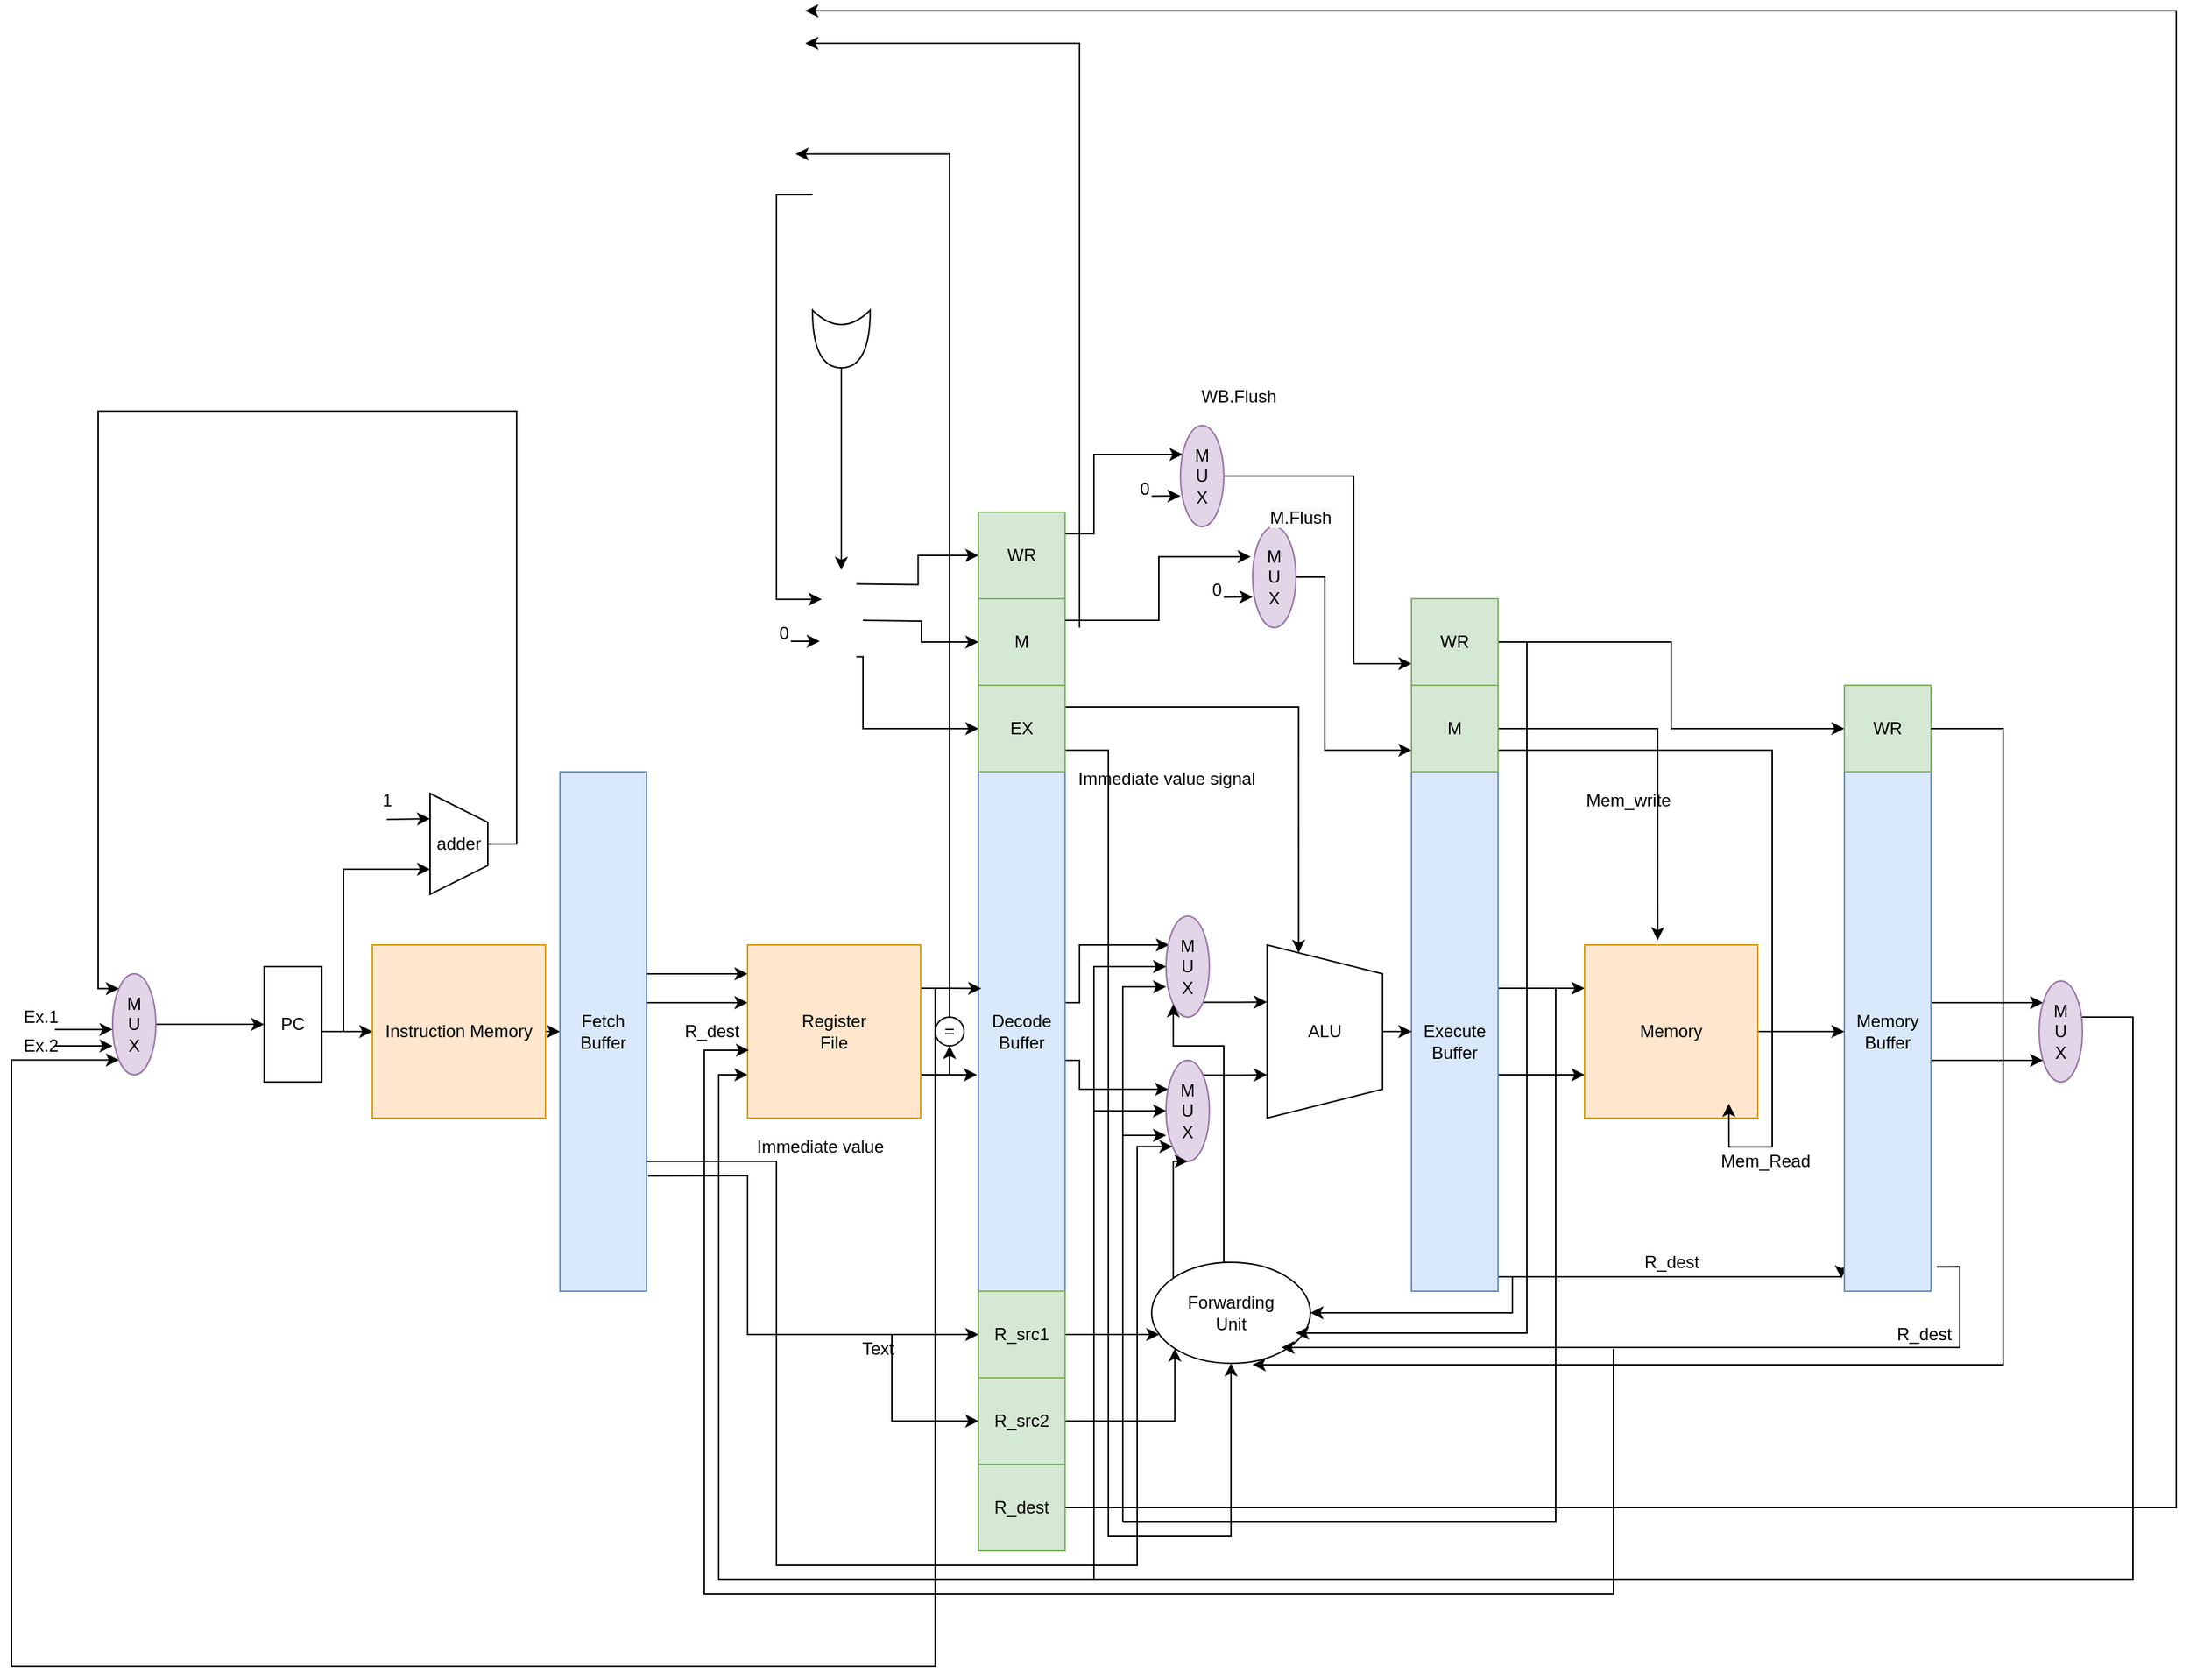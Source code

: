 <mxfile pages="2">
    <diagram id="UJL6824CqROOyuCpoqxd" name="Page-1">
        <mxGraphModel dx="753" dy="1568" grid="1" gridSize="10" guides="1" tooltips="1" connect="1" arrows="1" fold="1" page="1" pageScale="1" pageWidth="850" pageHeight="1100" math="0" shadow="0">
            <root>
                <mxCell id="0"/>
                <mxCell id="1" parent="0"/>
                <mxCell id="RfPPVsYAJoz4dsqOc-ON-9" style="edgeStyle=orthogonalEdgeStyle;rounded=0;orthogonalLoop=1;jettySize=auto;html=1;entryX=0;entryY=0.5;entryDx=0;entryDy=0;" parent="1" source="RfPPVsYAJoz4dsqOc-ON-1" target="RfPPVsYAJoz4dsqOc-ON-8" edge="1">
                    <mxGeometry relative="1" as="geometry"/>
                </mxCell>
                <mxCell id="RfPPVsYAJoz4dsqOc-ON-1" value="Instruction Memory" style="whiteSpace=wrap;html=1;aspect=fixed;fillColor=#ffe6cc;strokeColor=#d79b00;" parent="1" vertex="1">
                    <mxGeometry x="480" y="460" width="120" height="120" as="geometry"/>
                </mxCell>
                <mxCell id="RfPPVsYAJoz4dsqOc-ON-5" style="edgeStyle=orthogonalEdgeStyle;rounded=0;orthogonalLoop=1;jettySize=auto;html=1;entryX=0;entryY=0.5;entryDx=0;entryDy=0;" parent="1" source="RfPPVsYAJoz4dsqOc-ON-4" target="RfPPVsYAJoz4dsqOc-ON-1" edge="1">
                    <mxGeometry relative="1" as="geometry">
                        <Array as="points">
                            <mxPoint x="460" y="520"/>
                            <mxPoint x="460" y="520"/>
                        </Array>
                    </mxGeometry>
                </mxCell>
                <mxCell id="RfPPVsYAJoz4dsqOc-ON-4" value="PC" style="rounded=0;whiteSpace=wrap;html=1;direction=south;" parent="1" vertex="1">
                    <mxGeometry x="405" y="475" width="40" height="80" as="geometry"/>
                </mxCell>
                <mxCell id="RfPPVsYAJoz4dsqOc-ON-34" value="" style="edgeStyle=orthogonalEdgeStyle;rounded=0;orthogonalLoop=1;jettySize=auto;html=1;" parent="1" source="RfPPVsYAJoz4dsqOc-ON-8" target="RfPPVsYAJoz4dsqOc-ON-13" edge="1">
                    <mxGeometry relative="1" as="geometry">
                        <Array as="points">
                            <mxPoint x="720" y="480"/>
                            <mxPoint x="720" y="480"/>
                        </Array>
                    </mxGeometry>
                </mxCell>
                <mxCell id="RfPPVsYAJoz4dsqOc-ON-35" value="" style="edgeStyle=orthogonalEdgeStyle;rounded=0;orthogonalLoop=1;jettySize=auto;html=1;" parent="1" source="RfPPVsYAJoz4dsqOc-ON-8" target="RfPPVsYAJoz4dsqOc-ON-13" edge="1">
                    <mxGeometry relative="1" as="geometry">
                        <Array as="points">
                            <mxPoint x="710" y="500"/>
                            <mxPoint x="710" y="500"/>
                        </Array>
                    </mxGeometry>
                </mxCell>
                <mxCell id="eisTL26Y4feQtT8YzyBo-115" style="edgeStyle=orthogonalEdgeStyle;rounded=0;orthogonalLoop=1;jettySize=auto;html=1;exitX=1;exitY=0.75;exitDx=0;exitDy=0;endArrow=classic;endFill=1;entryX=0;entryY=1;entryDx=0;entryDy=0;" parent="1" source="RfPPVsYAJoz4dsqOc-ON-8" target="j_qc3P-5auPdPMbNX9wX-20" edge="1">
                    <mxGeometry relative="1" as="geometry">
                        <mxPoint x="1010" y="600" as="targetPoint"/>
                        <Array as="points">
                            <mxPoint x="760" y="610"/>
                            <mxPoint x="760" y="890"/>
                            <mxPoint x="1010" y="890"/>
                            <mxPoint x="1010" y="600"/>
                        </Array>
                    </mxGeometry>
                </mxCell>
                <mxCell id="RfPPVsYAJoz4dsqOc-ON-8" value="&lt;div&gt;Fetch&lt;/div&gt;&lt;div&gt;Buffer&lt;/div&gt;" style="rounded=0;whiteSpace=wrap;html=1;fillColor=#dae8fc;strokeColor=#6c8ebf;" parent="1" vertex="1">
                    <mxGeometry x="610" y="340" width="60" height="360" as="geometry"/>
                </mxCell>
                <mxCell id="j_qc3P-5auPdPMbNX9wX-24" value="" style="edgeStyle=orthogonalEdgeStyle;rounded=0;orthogonalLoop=1;jettySize=auto;html=1;" parent="1" source="RfPPVsYAJoz4dsqOc-ON-10" target="j_qc3P-5auPdPMbNX9wX-20" edge="1">
                    <mxGeometry relative="1" as="geometry">
                        <Array as="points">
                            <mxPoint x="970" y="540"/>
                            <mxPoint x="970" y="560"/>
                        </Array>
                    </mxGeometry>
                </mxCell>
                <mxCell id="j_qc3P-5auPdPMbNX9wX-25" value="" style="edgeStyle=orthogonalEdgeStyle;rounded=0;orthogonalLoop=1;jettySize=auto;html=1;entryX=0.067;entryY=0.286;entryDx=0;entryDy=0;entryPerimeter=0;" parent="1" source="RfPPVsYAJoz4dsqOc-ON-10" target="j_qc3P-5auPdPMbNX9wX-19" edge="1">
                    <mxGeometry relative="1" as="geometry">
                        <Array as="points">
                            <mxPoint x="970" y="500"/>
                            <mxPoint x="970" y="460"/>
                        </Array>
                    </mxGeometry>
                </mxCell>
                <mxCell id="RfPPVsYAJoz4dsqOc-ON-10" value="&lt;div&gt;Decode&lt;br&gt;&lt;/div&gt;&lt;div&gt;Buffer&lt;/div&gt;" style="rounded=0;whiteSpace=wrap;html=1;fillColor=#dae8fc;strokeColor=#6c8ebf;" parent="1" vertex="1">
                    <mxGeometry x="900" y="340" width="60" height="360" as="geometry"/>
                </mxCell>
                <mxCell id="j_qc3P-5auPdPMbNX9wX-47" value="" style="edgeStyle=orthogonalEdgeStyle;rounded=0;orthogonalLoop=1;jettySize=auto;html=1;" parent="1" source="RfPPVsYAJoz4dsqOc-ON-11" target="j_qc3P-5auPdPMbNX9wX-45" edge="1">
                    <mxGeometry relative="1" as="geometry">
                        <Array as="points">
                            <mxPoint x="1290" y="490"/>
                            <mxPoint x="1290" y="490"/>
                        </Array>
                    </mxGeometry>
                </mxCell>
                <mxCell id="j_qc3P-5auPdPMbNX9wX-48" value="" style="edgeStyle=orthogonalEdgeStyle;rounded=0;orthogonalLoop=1;jettySize=auto;html=1;" parent="1" source="RfPPVsYAJoz4dsqOc-ON-11" target="j_qc3P-5auPdPMbNX9wX-45" edge="1">
                    <mxGeometry relative="1" as="geometry">
                        <Array as="points">
                            <mxPoint x="1290" y="550"/>
                            <mxPoint x="1290" y="550"/>
                        </Array>
                    </mxGeometry>
                </mxCell>
                <mxCell id="j_qc3P-5auPdPMbNX9wX-61" style="edgeStyle=orthogonalEdgeStyle;rounded=0;orthogonalLoop=1;jettySize=auto;html=1;exitX=1;exitY=1;exitDx=0;exitDy=0;entryX=-0.033;entryY=0.975;entryDx=0;entryDy=0;entryPerimeter=0;verticalAlign=middle;" parent="1" source="RfPPVsYAJoz4dsqOc-ON-11" target="RfPPVsYAJoz4dsqOc-ON-12" edge="1">
                    <mxGeometry relative="1" as="geometry">
                        <Array as="points">
                            <mxPoint x="1260" y="690"/>
                            <mxPoint x="1498" y="690"/>
                        </Array>
                    </mxGeometry>
                </mxCell>
                <mxCell id="RfPPVsYAJoz4dsqOc-ON-11" value="&lt;div&gt;&lt;br&gt;&lt;/div&gt;&lt;div&gt;Execute&lt;br&gt;&lt;/div&gt;&lt;div&gt;Buffer&lt;/div&gt;" style="rounded=0;whiteSpace=wrap;html=1;fillColor=#dae8fc;strokeColor=#6c8ebf;" parent="1" vertex="1">
                    <mxGeometry x="1200" y="340" width="60" height="360" as="geometry"/>
                </mxCell>
                <mxCell id="j_qc3P-5auPdPMbNX9wX-68" value="" style="edgeStyle=orthogonalEdgeStyle;rounded=0;orthogonalLoop=1;jettySize=auto;html=1;" parent="1" source="RfPPVsYAJoz4dsqOc-ON-12" target="j_qc3P-5auPdPMbNX9wX-67" edge="1">
                    <mxGeometry relative="1" as="geometry">
                        <Array as="points">
                            <mxPoint x="1580" y="540"/>
                            <mxPoint x="1580" y="540"/>
                        </Array>
                    </mxGeometry>
                </mxCell>
                <mxCell id="j_qc3P-5auPdPMbNX9wX-69" value="" style="edgeStyle=orthogonalEdgeStyle;rounded=0;orthogonalLoop=1;jettySize=auto;html=1;" parent="1" source="RfPPVsYAJoz4dsqOc-ON-12" target="j_qc3P-5auPdPMbNX9wX-67" edge="1">
                    <mxGeometry relative="1" as="geometry">
                        <Array as="points">
                            <mxPoint x="1590" y="500"/>
                            <mxPoint x="1590" y="500"/>
                        </Array>
                    </mxGeometry>
                </mxCell>
                <mxCell id="RfPPVsYAJoz4dsqOc-ON-12" value="&lt;div&gt;Memory&lt;/div&gt;&lt;div&gt;Buffer&lt;/div&gt;" style="rounded=0;whiteSpace=wrap;html=1;fillColor=#dae8fc;strokeColor=#6c8ebf;" parent="1" vertex="1">
                    <mxGeometry x="1500" y="340" width="60" height="360" as="geometry"/>
                </mxCell>
                <mxCell id="RfPPVsYAJoz4dsqOc-ON-15" style="edgeStyle=orthogonalEdgeStyle;rounded=0;orthogonalLoop=1;jettySize=auto;html=1;exitX=1;exitY=0.75;exitDx=0;exitDy=0;entryX=-0.017;entryY=0.581;entryDx=0;entryDy=0;entryPerimeter=0;" parent="1" source="RfPPVsYAJoz4dsqOc-ON-13" target="RfPPVsYAJoz4dsqOc-ON-10" edge="1">
                    <mxGeometry relative="1" as="geometry"/>
                </mxCell>
                <mxCell id="RfPPVsYAJoz4dsqOc-ON-16" style="edgeStyle=orthogonalEdgeStyle;rounded=0;orthogonalLoop=1;jettySize=auto;html=1;exitX=1;exitY=0.25;exitDx=0;exitDy=0;entryX=0.033;entryY=0.417;entryDx=0;entryDy=0;entryPerimeter=0;" parent="1" source="RfPPVsYAJoz4dsqOc-ON-13" target="RfPPVsYAJoz4dsqOc-ON-10" edge="1">
                    <mxGeometry relative="1" as="geometry"/>
                </mxCell>
                <mxCell id="eisTL26Y4feQtT8YzyBo-145" style="edgeStyle=orthogonalEdgeStyle;rounded=0;orthogonalLoop=1;jettySize=auto;html=1;endArrow=classic;endFill=1;entryX=0;entryY=0.75;entryDx=0;entryDy=0;" parent="1" source="j_qc3P-5auPdPMbNX9wX-67" target="RfPPVsYAJoz4dsqOc-ON-13" edge="1">
                    <mxGeometry relative="1" as="geometry">
                        <mxPoint x="1700" y="510" as="sourcePoint"/>
                        <Array as="points">
                            <mxPoint x="1700" y="510"/>
                            <mxPoint x="1700" y="900"/>
                            <mxPoint x="720" y="900"/>
                            <mxPoint x="720" y="550"/>
                        </Array>
                    </mxGeometry>
                </mxCell>
                <mxCell id="RfPPVsYAJoz4dsqOc-ON-13" value="&lt;div&gt;Register&lt;/div&gt;&lt;div&gt; File&lt;/div&gt;" style="whiteSpace=wrap;html=1;aspect=fixed;fillColor=#ffe6cc;strokeColor=#d79b00;" parent="1" vertex="1">
                    <mxGeometry x="740" y="460" width="120" height="120" as="geometry"/>
                </mxCell>
                <mxCell id="j_qc3P-5auPdPMbNX9wX-4" value="=" style="ellipse;whiteSpace=wrap;html=1;aspect=fixed;" parent="1" vertex="1">
                    <mxGeometry x="870" y="510" width="20" height="20" as="geometry"/>
                </mxCell>
                <mxCell id="j_qc3P-5auPdPMbNX9wX-11" value="" style="endArrow=classic;html=1;rounded=0;" parent="1" edge="1">
                    <mxGeometry width="50" height="50" relative="1" as="geometry">
                        <mxPoint x="880" y="550" as="sourcePoint"/>
                        <mxPoint x="880" y="530" as="targetPoint"/>
                    </mxGeometry>
                </mxCell>
                <mxCell id="eisTL26Y4feQtT8YzyBo-121" style="edgeStyle=orthogonalEdgeStyle;rounded=0;orthogonalLoop=1;jettySize=auto;html=1;exitX=1;exitY=0.75;exitDx=0;exitDy=0;endArrow=classic;endFill=1;entryX=0.5;entryY=1;entryDx=0;entryDy=0;" parent="1" source="j_qc3P-5auPdPMbNX9wX-14" target="j_qc3P-5auPdPMbNX9wX-28" edge="1">
                    <mxGeometry relative="1" as="geometry">
                        <mxPoint x="1080" y="860" as="targetPoint"/>
                        <Array as="points">
                            <mxPoint x="990" y="325"/>
                            <mxPoint x="990" y="870"/>
                            <mxPoint x="1075" y="870"/>
                        </Array>
                    </mxGeometry>
                </mxCell>
                <mxCell id="eisTL26Y4feQtT8YzyBo-161" style="edgeStyle=orthogonalEdgeStyle;rounded=0;orthogonalLoop=1;jettySize=auto;html=1;exitX=1;exitY=0.25;exitDx=0;exitDy=0;entryX=0;entryY=0.75;entryDx=0;entryDy=0;endArrow=classic;endFill=1;" parent="1" source="j_qc3P-5auPdPMbNX9wX-14" target="j_qc3P-5auPdPMbNX9wX-18" edge="1">
                    <mxGeometry relative="1" as="geometry"/>
                </mxCell>
                <mxCell id="j_qc3P-5auPdPMbNX9wX-14" value="EX" style="whiteSpace=wrap;html=1;aspect=fixed;fillColor=#d5e8d4;strokeColor=#82b366;" parent="1" vertex="1">
                    <mxGeometry x="900" y="280" width="60" height="60" as="geometry"/>
                </mxCell>
                <mxCell id="eisTL26Y4feQtT8YzyBo-57" style="edgeStyle=orthogonalEdgeStyle;rounded=0;orthogonalLoop=1;jettySize=auto;html=1;exitX=1;exitY=0.25;exitDx=0;exitDy=0;endArrow=classic;endFill=1;" parent="1" source="j_qc3P-5auPdPMbNX9wX-15" target="eisTL26Y4feQtT8YzyBo-54" edge="1">
                    <mxGeometry relative="1" as="geometry">
                        <mxPoint x="980" y="120" as="targetPoint"/>
                        <Array as="points">
                            <mxPoint x="980" y="175"/>
                            <mxPoint x="980" y="120"/>
                        </Array>
                    </mxGeometry>
                </mxCell>
                <mxCell id="j_qc3P-5auPdPMbNX9wX-15" value="WR" style="whiteSpace=wrap;html=1;aspect=fixed;fillColor=#d5e8d4;strokeColor=#82b366;" parent="1" vertex="1">
                    <mxGeometry x="900" y="160" width="60" height="60" as="geometry"/>
                </mxCell>
                <mxCell id="j_qc3P-5auPdPMbNX9wX-16" value="M" style="whiteSpace=wrap;html=1;aspect=fixed;fillColor=#d5e8d4;strokeColor=#82b366;" parent="1" vertex="1">
                    <mxGeometry x="900" y="220" width="60" height="60" as="geometry"/>
                </mxCell>
                <mxCell id="j_qc3P-5auPdPMbNX9wX-46" value="" style="edgeStyle=orthogonalEdgeStyle;rounded=0;orthogonalLoop=1;jettySize=auto;html=1;" parent="1" source="j_qc3P-5auPdPMbNX9wX-18" target="RfPPVsYAJoz4dsqOc-ON-11" edge="1">
                    <mxGeometry relative="1" as="geometry"/>
                </mxCell>
                <mxCell id="j_qc3P-5auPdPMbNX9wX-18" value="ALU" style="shape=trapezoid;perimeter=trapezoidPerimeter;whiteSpace=wrap;html=1;fixedSize=1;direction=south;" parent="1" vertex="1">
                    <mxGeometry x="1100" y="460" width="80" height="120" as="geometry"/>
                </mxCell>
                <mxCell id="eisTL26Y4feQtT8YzyBo-156" style="edgeStyle=orthogonalEdgeStyle;rounded=0;orthogonalLoop=1;jettySize=auto;html=1;exitX=1;exitY=1;exitDx=0;exitDy=0;entryX=0.33;entryY=1;entryDx=0;entryDy=0;entryPerimeter=0;endArrow=classic;endFill=1;" parent="1" source="j_qc3P-5auPdPMbNX9wX-19" target="j_qc3P-5auPdPMbNX9wX-18" edge="1">
                    <mxGeometry relative="1" as="geometry"/>
                </mxCell>
                <mxCell id="j_qc3P-5auPdPMbNX9wX-19" value="&lt;div&gt;M&lt;/div&gt;&lt;div&gt;U&lt;/div&gt;&lt;div&gt;X&lt;/div&gt;" style="ellipse;whiteSpace=wrap;html=1;fillColor=#e1d5e7;strokeColor=#9673a6;" parent="1" vertex="1">
                    <mxGeometry x="1030" y="440" width="30" height="70" as="geometry"/>
                </mxCell>
                <mxCell id="eisTL26Y4feQtT8YzyBo-154" style="edgeStyle=orthogonalEdgeStyle;rounded=0;orthogonalLoop=1;jettySize=auto;html=1;exitX=1;exitY=0;exitDx=0;exitDy=0;entryX=0.75;entryY=1;entryDx=0;entryDy=0;endArrow=classic;endFill=1;" parent="1" source="j_qc3P-5auPdPMbNX9wX-20" target="j_qc3P-5auPdPMbNX9wX-18" edge="1">
                    <mxGeometry relative="1" as="geometry"/>
                </mxCell>
                <mxCell id="j_qc3P-5auPdPMbNX9wX-20" value="&lt;div&gt;M&lt;/div&gt;&lt;div&gt;U&lt;/div&gt;&lt;div&gt;X&lt;/div&gt;" style="ellipse;whiteSpace=wrap;html=1;fillColor=#e1d5e7;strokeColor=#9673a6;" parent="1" vertex="1">
                    <mxGeometry x="1030" y="540" width="30" height="70" as="geometry"/>
                </mxCell>
                <mxCell id="j_qc3P-5auPdPMbNX9wX-29" style="edgeStyle=orthogonalEdgeStyle;rounded=0;orthogonalLoop=1;jettySize=auto;html=1;exitX=0.5;exitY=0;exitDx=0;exitDy=0;" parent="1" source="j_qc3P-5auPdPMbNX9wX-28" target="j_qc3P-5auPdPMbNX9wX-19" edge="1">
                    <mxGeometry relative="1" as="geometry">
                        <Array as="points">
                            <mxPoint x="1070" y="680"/>
                            <mxPoint x="1070" y="530"/>
                            <mxPoint x="1035" y="530"/>
                        </Array>
                    </mxGeometry>
                </mxCell>
                <mxCell id="j_qc3P-5auPdPMbNX9wX-30" style="edgeStyle=orthogonalEdgeStyle;rounded=0;orthogonalLoop=1;jettySize=auto;html=1;exitX=0;exitY=0;exitDx=0;exitDy=0;entryX=0.5;entryY=1;entryDx=0;entryDy=0;" parent="1" source="j_qc3P-5auPdPMbNX9wX-28" target="j_qc3P-5auPdPMbNX9wX-20" edge="1">
                    <mxGeometry relative="1" as="geometry">
                        <Array as="points">
                            <mxPoint x="1035" y="690"/>
                        </Array>
                    </mxGeometry>
                </mxCell>
                <mxCell id="j_qc3P-5auPdPMbNX9wX-28" value="&lt;div&gt;Forwarding&lt;/div&gt;&lt;div&gt;Unit&lt;br&gt;&lt;/div&gt;" style="ellipse;whiteSpace=wrap;html=1;" parent="1" vertex="1">
                    <mxGeometry x="1020" y="680" width="110" height="70" as="geometry"/>
                </mxCell>
                <mxCell id="j_qc3P-5auPdPMbNX9wX-32" value="" style="endArrow=none;html=1;rounded=0;" parent="1" edge="1">
                    <mxGeometry width="50" height="50" relative="1" as="geometry">
                        <mxPoint x="1000" y="860" as="sourcePoint"/>
                        <mxPoint x="1300" y="490" as="targetPoint"/>
                        <Array as="points">
                            <mxPoint x="1300" y="860"/>
                        </Array>
                    </mxGeometry>
                </mxCell>
                <mxCell id="j_qc3P-5auPdPMbNX9wX-33" value="" style="endArrow=classic;html=1;rounded=0;entryX=0;entryY=0.5;entryDx=0;entryDy=0;" parent="1" target="j_qc3P-5auPdPMbNX9wX-19" edge="1">
                    <mxGeometry width="50" height="50" relative="1" as="geometry">
                        <mxPoint x="980" y="900" as="sourcePoint"/>
                        <mxPoint x="980" y="480" as="targetPoint"/>
                        <Array as="points">
                            <mxPoint x="980" y="520"/>
                            <mxPoint x="980" y="475"/>
                        </Array>
                    </mxGeometry>
                </mxCell>
                <mxCell id="j_qc3P-5auPdPMbNX9wX-34" value="" style="endArrow=classic;html=1;rounded=0;entryX=0;entryY=0.5;entryDx=0;entryDy=0;" parent="1" target="j_qc3P-5auPdPMbNX9wX-20" edge="1">
                    <mxGeometry width="50" height="50" relative="1" as="geometry">
                        <mxPoint x="980" y="575" as="sourcePoint"/>
                        <mxPoint x="1120" y="580" as="targetPoint"/>
                    </mxGeometry>
                </mxCell>
                <mxCell id="j_qc3P-5auPdPMbNX9wX-36" value="" style="endArrow=classic;html=1;rounded=0;entryX=0;entryY=0.7;entryDx=0;entryDy=0;entryPerimeter=0;" parent="1" target="j_qc3P-5auPdPMbNX9wX-19" edge="1">
                    <mxGeometry width="50" height="50" relative="1" as="geometry">
                        <mxPoint x="1000" y="860" as="sourcePoint"/>
                        <mxPoint x="1000" y="490" as="targetPoint"/>
                        <Array as="points">
                            <mxPoint x="1000" y="489"/>
                        </Array>
                    </mxGeometry>
                </mxCell>
                <mxCell id="j_qc3P-5auPdPMbNX9wX-37" value="" style="endArrow=classic;html=1;rounded=0;entryX=0;entryY=0.743;entryDx=0;entryDy=0;entryPerimeter=0;" parent="1" target="j_qc3P-5auPdPMbNX9wX-20" edge="1">
                    <mxGeometry width="50" height="50" relative="1" as="geometry">
                        <mxPoint x="1000" y="592" as="sourcePoint"/>
                        <mxPoint x="1020" y="600" as="targetPoint"/>
                    </mxGeometry>
                </mxCell>
                <mxCell id="j_qc3P-5auPdPMbNX9wX-43" style="edgeStyle=orthogonalEdgeStyle;rounded=0;orthogonalLoop=1;jettySize=auto;html=1;exitX=1;exitY=0.5;exitDx=0;exitDy=0;entryX=0;entryY=1;entryDx=0;entryDy=0;" parent="1" source="j_qc3P-5auPdPMbNX9wX-39" target="j_qc3P-5auPdPMbNX9wX-28" edge="1">
                    <mxGeometry relative="1" as="geometry"/>
                </mxCell>
                <mxCell id="j_qc3P-5auPdPMbNX9wX-39" value="R_src2" style="whiteSpace=wrap;html=1;aspect=fixed;fillColor=#d5e8d4;strokeColor=#82b366;" parent="1" vertex="1">
                    <mxGeometry x="900" y="760" width="60" height="60" as="geometry"/>
                </mxCell>
                <mxCell id="j_qc3P-5auPdPMbNX9wX-42" value="" style="edgeStyle=orthogonalEdgeStyle;rounded=0;orthogonalLoop=1;jettySize=auto;html=1;" parent="1" source="j_qc3P-5auPdPMbNX9wX-40" target="j_qc3P-5auPdPMbNX9wX-28" edge="1">
                    <mxGeometry relative="1" as="geometry">
                        <Array as="points">
                            <mxPoint x="1020" y="740"/>
                            <mxPoint x="1020" y="740"/>
                        </Array>
                    </mxGeometry>
                </mxCell>
                <mxCell id="j_qc3P-5auPdPMbNX9wX-40" value="R_src1" style="whiteSpace=wrap;html=1;aspect=fixed;fillColor=#d5e8d4;strokeColor=#82b366;" parent="1" vertex="1">
                    <mxGeometry x="900" y="700" width="60" height="60" as="geometry"/>
                </mxCell>
                <mxCell id="j_qc3P-5auPdPMbNX9wX-41" value="" style="endArrow=classic;html=1;rounded=0;entryX=0;entryY=0.5;entryDx=0;entryDy=0;exitX=1.017;exitY=0.778;exitDx=0;exitDy=0;exitPerimeter=0;" parent="1" source="RfPPVsYAJoz4dsqOc-ON-8" target="j_qc3P-5auPdPMbNX9wX-40" edge="1">
                    <mxGeometry width="50" height="50" relative="1" as="geometry">
                        <mxPoint x="710" y="620" as="sourcePoint"/>
                        <mxPoint x="1020" y="670" as="targetPoint"/>
                        <Array as="points">
                            <mxPoint x="740" y="620"/>
                            <mxPoint x="740" y="730"/>
                        </Array>
                    </mxGeometry>
                </mxCell>
                <mxCell id="j_qc3P-5auPdPMbNX9wX-44" value="" style="endArrow=classic;html=1;rounded=0;entryX=0;entryY=0.5;entryDx=0;entryDy=0;" parent="1" target="j_qc3P-5auPdPMbNX9wX-39" edge="1">
                    <mxGeometry width="50" height="50" relative="1" as="geometry">
                        <mxPoint x="840" y="730" as="sourcePoint"/>
                        <mxPoint x="1020" y="670" as="targetPoint"/>
                        <Array as="points">
                            <mxPoint x="840" y="790"/>
                        </Array>
                    </mxGeometry>
                </mxCell>
                <mxCell id="j_qc3P-5auPdPMbNX9wX-49" value="" style="edgeStyle=orthogonalEdgeStyle;rounded=0;orthogonalLoop=1;jettySize=auto;html=1;" parent="1" source="j_qc3P-5auPdPMbNX9wX-45" target="RfPPVsYAJoz4dsqOc-ON-12" edge="1">
                    <mxGeometry relative="1" as="geometry"/>
                </mxCell>
                <mxCell id="j_qc3P-5auPdPMbNX9wX-45" value="Memory" style="whiteSpace=wrap;html=1;aspect=fixed;fillColor=#ffe6cc;strokeColor=#d79b00;" parent="1" vertex="1">
                    <mxGeometry x="1320" y="460" width="120" height="120" as="geometry"/>
                </mxCell>
                <mxCell id="j_qc3P-5auPdPMbNX9wX-56" value="" style="edgeStyle=orthogonalEdgeStyle;rounded=0;orthogonalLoop=1;jettySize=auto;html=1;" parent="1" source="j_qc3P-5auPdPMbNX9wX-53" target="j_qc3P-5auPdPMbNX9wX-55" edge="1">
                    <mxGeometry relative="1" as="geometry"/>
                </mxCell>
                <mxCell id="j_qc3P-5auPdPMbNX9wX-53" value="WR" style="whiteSpace=wrap;html=1;aspect=fixed;fillColor=#d5e8d4;strokeColor=#82b366;" parent="1" vertex="1">
                    <mxGeometry x="1200" y="220" width="60" height="60" as="geometry"/>
                </mxCell>
                <mxCell id="j_qc3P-5auPdPMbNX9wX-55" value="WR" style="whiteSpace=wrap;html=1;aspect=fixed;fillColor=#d5e8d4;strokeColor=#82b366;" parent="1" vertex="1">
                    <mxGeometry x="1500" y="280" width="60" height="60" as="geometry"/>
                </mxCell>
                <mxCell id="eisTL26Y4feQtT8YzyBo-124" style="edgeStyle=orthogonalEdgeStyle;rounded=0;orthogonalLoop=1;jettySize=auto;html=1;exitX=1;exitY=0.5;exitDx=0;exitDy=0;entryX=0.422;entryY=-0.027;entryDx=0;entryDy=0;entryPerimeter=0;endArrow=classic;endFill=1;" parent="1" source="j_qc3P-5auPdPMbNX9wX-57" target="j_qc3P-5auPdPMbNX9wX-45" edge="1">
                    <mxGeometry relative="1" as="geometry"/>
                </mxCell>
                <mxCell id="eisTL26Y4feQtT8YzyBo-125" style="edgeStyle=orthogonalEdgeStyle;rounded=0;orthogonalLoop=1;jettySize=auto;html=1;exitX=1;exitY=0.75;exitDx=0;exitDy=0;endArrow=classic;endFill=1;entryX=0.833;entryY=0.917;entryDx=0;entryDy=0;entryPerimeter=0;" parent="1" source="j_qc3P-5auPdPMbNX9wX-57" target="j_qc3P-5auPdPMbNX9wX-45" edge="1">
                    <mxGeometry relative="1" as="geometry">
                        <mxPoint x="1410" y="600" as="targetPoint"/>
                        <Array as="points">
                            <mxPoint x="1450" y="325"/>
                            <mxPoint x="1450" y="600"/>
                            <mxPoint x="1420" y="600"/>
                        </Array>
                    </mxGeometry>
                </mxCell>
                <mxCell id="j_qc3P-5auPdPMbNX9wX-57" value="M" style="whiteSpace=wrap;html=1;aspect=fixed;fillColor=#d5e8d4;strokeColor=#82b366;" parent="1" vertex="1">
                    <mxGeometry x="1200" y="280" width="60" height="60" as="geometry"/>
                </mxCell>
                <mxCell id="j_qc3P-5auPdPMbNX9wX-59" value="" style="endArrow=classic;html=1;rounded=0;" parent="1" edge="1">
                    <mxGeometry width="50" height="50" relative="1" as="geometry">
                        <mxPoint x="1280" y="250" as="sourcePoint"/>
                        <mxPoint x="1120" y="729" as="targetPoint"/>
                        <Array as="points">
                            <mxPoint x="1280" y="729"/>
                        </Array>
                    </mxGeometry>
                </mxCell>
                <mxCell id="j_qc3P-5auPdPMbNX9wX-62" value="" style="endArrow=classic;html=1;rounded=0;entryX=1;entryY=0.5;entryDx=0;entryDy=0;" parent="1" target="j_qc3P-5auPdPMbNX9wX-28" edge="1">
                    <mxGeometry width="50" height="50" relative="1" as="geometry">
                        <mxPoint x="1270" y="690" as="sourcePoint"/>
                        <mxPoint x="1240" y="570" as="targetPoint"/>
                        <Array as="points">
                            <mxPoint x="1270" y="715"/>
                        </Array>
                    </mxGeometry>
                </mxCell>
                <mxCell id="j_qc3P-5auPdPMbNX9wX-63" value="" style="endArrow=classic;html=1;rounded=0;exitX=1.067;exitY=0.953;exitDx=0;exitDy=0;exitPerimeter=0;" parent="1" source="RfPPVsYAJoz4dsqOc-ON-12" edge="1">
                    <mxGeometry width="50" height="50" relative="1" as="geometry">
                        <mxPoint x="1270" y="590" as="sourcePoint"/>
                        <mxPoint x="1110" y="739" as="targetPoint"/>
                        <Array as="points">
                            <mxPoint x="1580" y="683"/>
                            <mxPoint x="1580" y="739"/>
                        </Array>
                    </mxGeometry>
                </mxCell>
                <mxCell id="j_qc3P-5auPdPMbNX9wX-64" value="" style="endArrow=classic;html=1;rounded=0;exitX=1;exitY=0.5;exitDx=0;exitDy=0;" parent="1" source="j_qc3P-5auPdPMbNX9wX-55" edge="1">
                    <mxGeometry width="50" height="50" relative="1" as="geometry">
                        <mxPoint x="1280" y="620" as="sourcePoint"/>
                        <mxPoint x="1090" y="751" as="targetPoint"/>
                        <Array as="points">
                            <mxPoint x="1610" y="310"/>
                            <mxPoint x="1610" y="751"/>
                        </Array>
                    </mxGeometry>
                </mxCell>
                <mxCell id="j_qc3P-5auPdPMbNX9wX-66" value="" style="endArrow=classic;html=1;rounded=0;entryX=0.008;entryY=0.608;entryDx=0;entryDy=0;entryPerimeter=0;" parent="1" target="RfPPVsYAJoz4dsqOc-ON-13" edge="1">
                    <mxGeometry width="50" height="50" relative="1" as="geometry">
                        <mxPoint x="1340" y="740" as="sourcePoint"/>
                        <mxPoint x="720" y="540" as="targetPoint"/>
                        <Array as="points">
                            <mxPoint x="1340" y="910"/>
                            <mxPoint x="710" y="910"/>
                            <mxPoint x="710" y="533"/>
                        </Array>
                    </mxGeometry>
                </mxCell>
                <mxCell id="j_qc3P-5auPdPMbNX9wX-67" value="&lt;div&gt;M&lt;/div&gt;&lt;div&gt;U&lt;/div&gt;&lt;div&gt;X&lt;/div&gt;" style="ellipse;whiteSpace=wrap;html=1;fillColor=#e1d5e7;strokeColor=#9673a6;" parent="1" vertex="1">
                    <mxGeometry x="1635" y="485" width="30" height="70" as="geometry"/>
                </mxCell>
                <mxCell id="eisTL26Y4feQtT8YzyBo-158" value="" style="edgeStyle=orthogonalEdgeStyle;rounded=0;orthogonalLoop=1;jettySize=auto;html=1;endArrow=classic;endFill=1;" parent="1" source="eisTL26Y4feQtT8YzyBo-1" target="RfPPVsYAJoz4dsqOc-ON-4" edge="1">
                    <mxGeometry relative="1" as="geometry"/>
                </mxCell>
                <mxCell id="eisTL26Y4feQtT8YzyBo-162" style="edgeStyle=orthogonalEdgeStyle;rounded=0;orthogonalLoop=1;jettySize=auto;html=1;exitX=0;exitY=1;exitDx=0;exitDy=0;endArrow=classic;endFill=1;entryX=0;entryY=1;entryDx=0;entryDy=0;" parent="1" target="eisTL26Y4feQtT8YzyBo-1" edge="1">
                    <mxGeometry relative="1" as="geometry">
                        <mxPoint x="870" y="490" as="sourcePoint"/>
                        <Array as="points">
                            <mxPoint x="230" y="960"/>
                            <mxPoint x="230" y="540"/>
                        </Array>
                    </mxGeometry>
                </mxCell>
                <mxCell id="eisTL26Y4feQtT8YzyBo-1" value="&lt;div&gt;M&lt;/div&gt;&lt;div&gt;U&lt;/div&gt;&lt;div&gt;X&lt;/div&gt;" style="ellipse;whiteSpace=wrap;html=1;fillColor=#e1d5e7;strokeColor=#9673a6;" parent="1" vertex="1">
                    <mxGeometry x="300" y="480" width="30" height="70" as="geometry"/>
                </mxCell>
                <mxCell id="eisTL26Y4feQtT8YzyBo-30" style="edgeStyle=orthogonalEdgeStyle;rounded=0;orthogonalLoop=1;jettySize=auto;html=1;exitX=0.75;exitY=1;exitDx=0;exitDy=0;endArrow=classic;endFill=1;entryX=0.75;entryY=1;entryDx=0;entryDy=0;" parent="1" target="eisTL26Y4feQtT8YzyBo-28" edge="1">
                    <mxGeometry relative="1" as="geometry">
                        <mxPoint x="460" y="520" as="sourcePoint"/>
                        <Array as="points">
                            <mxPoint x="460" y="408"/>
                        </Array>
                    </mxGeometry>
                </mxCell>
                <mxCell id="eisTL26Y4feQtT8YzyBo-28" value="adder" style="shape=trapezoid;perimeter=trapezoidPerimeter;whiteSpace=wrap;html=1;fixedSize=1;direction=south;" parent="1" vertex="1">
                    <mxGeometry x="520" y="355" width="40" height="70" as="geometry"/>
                </mxCell>
                <mxCell id="eisTL26Y4feQtT8YzyBo-35" style="edgeStyle=orthogonalEdgeStyle;rounded=0;orthogonalLoop=1;jettySize=auto;html=1;endArrow=classic;endFill=1;entryX=0;entryY=0;entryDx=0;entryDy=0;exitX=0.5;exitY=0;exitDx=0;exitDy=0;" parent="1" source="eisTL26Y4feQtT8YzyBo-28" target="eisTL26Y4feQtT8YzyBo-1" edge="1">
                    <mxGeometry relative="1" as="geometry">
                        <mxPoint x="240" y="500" as="targetPoint"/>
                        <Array as="points">
                            <mxPoint x="580" y="390"/>
                            <mxPoint x="580" y="90"/>
                            <mxPoint x="290" y="90"/>
                            <mxPoint x="290" y="490"/>
                        </Array>
                    </mxGeometry>
                </mxCell>
                <object label="" id="eisTL26Y4feQtT8YzyBo-31">
                    <mxCell style="endArrow=classic;html=1;rounded=0;exitX=0.25;exitY=1;exitDx=0;exitDy=0;entryX=0.25;entryY=1;entryDx=0;entryDy=0;" parent="1" target="eisTL26Y4feQtT8YzyBo-28" edge="1">
                        <mxGeometry width="50" height="50" relative="1" as="geometry">
                            <mxPoint x="490" y="373" as="sourcePoint"/>
                            <mxPoint x="480" y="370" as="targetPoint"/>
                        </mxGeometry>
                    </mxCell>
                </object>
                <mxCell id="eisTL26Y4feQtT8YzyBo-34" value="&lt;div&gt;1&lt;/div&gt;" style="text;html=1;align=center;verticalAlign=middle;resizable=0;points=[];autosize=1;strokeColor=none;fillColor=none;" parent="1" vertex="1">
                    <mxGeometry x="480" y="350" width="20" height="20" as="geometry"/>
                </mxCell>
                <mxCell id="eisTL26Y4feQtT8YzyBo-61" style="edgeStyle=orthogonalEdgeStyle;rounded=0;orthogonalLoop=1;jettySize=auto;html=1;exitX=1;exitY=0.5;exitDx=0;exitDy=0;endArrow=classic;endFill=1;entryX=0;entryY=0.75;entryDx=0;entryDy=0;" parent="1" source="eisTL26Y4feQtT8YzyBo-41" target="j_qc3P-5auPdPMbNX9wX-57" edge="1">
                    <mxGeometry relative="1" as="geometry">
                        <mxPoint x="1150" y="320" as="targetPoint"/>
                        <Array as="points">
                            <mxPoint x="1140" y="205"/>
                            <mxPoint x="1140" y="325"/>
                        </Array>
                    </mxGeometry>
                </mxCell>
                <mxCell id="eisTL26Y4feQtT8YzyBo-41" value="&lt;div&gt;M&lt;/div&gt;&lt;div&gt;U&lt;/div&gt;&lt;div&gt;X&lt;/div&gt;" style="ellipse;whiteSpace=wrap;html=1;fillColor=#e1d5e7;strokeColor=#9673a6;" parent="1" vertex="1">
                    <mxGeometry x="1090" y="170" width="30" height="70" as="geometry"/>
                </mxCell>
                <mxCell id="eisTL26Y4feQtT8YzyBo-48" style="edgeStyle=orthogonalEdgeStyle;rounded=0;orthogonalLoop=1;jettySize=auto;html=1;endArrow=classic;endFill=1;" parent="1" edge="1">
                    <mxGeometry relative="1" as="geometry">
                        <mxPoint x="1090" y="218.82" as="targetPoint"/>
                        <mxPoint x="1070" y="218.82" as="sourcePoint"/>
                        <Array as="points">
                            <mxPoint x="1090" y="218.82"/>
                            <mxPoint x="1090" y="218.82"/>
                        </Array>
                    </mxGeometry>
                </mxCell>
                <mxCell id="eisTL26Y4feQtT8YzyBo-49" value="&lt;div style=&quot;text-align: center&quot;&gt;&lt;span&gt;&lt;font face=&quot;helvetica&quot;&gt;0&lt;/font&gt;&lt;/span&gt;&lt;/div&gt;" style="text;whiteSpace=wrap;html=1;" parent="1" vertex="1">
                    <mxGeometry x="1060" y="200" width="20" height="20" as="geometry"/>
                </mxCell>
                <mxCell id="eisTL26Y4feQtT8YzyBo-59" style="edgeStyle=orthogonalEdgeStyle;rounded=0;orthogonalLoop=1;jettySize=auto;html=1;exitX=1;exitY=0.5;exitDx=0;exitDy=0;endArrow=classic;endFill=1;entryX=0;entryY=0.75;entryDx=0;entryDy=0;" parent="1" source="eisTL26Y4feQtT8YzyBo-54" target="j_qc3P-5auPdPMbNX9wX-53" edge="1">
                    <mxGeometry relative="1" as="geometry">
                        <mxPoint x="1190" y="260" as="targetPoint"/>
                        <Array as="points">
                            <mxPoint x="1160" y="135"/>
                            <mxPoint x="1160" y="265"/>
                        </Array>
                    </mxGeometry>
                </mxCell>
                <mxCell id="eisTL26Y4feQtT8YzyBo-54" value="&lt;div&gt;M&lt;/div&gt;&lt;div&gt;U&lt;/div&gt;&lt;div&gt;X&lt;/div&gt;" style="ellipse;whiteSpace=wrap;html=1;fillColor=#e1d5e7;strokeColor=#9673a6;" parent="1" vertex="1">
                    <mxGeometry x="1040" y="100" width="30" height="70" as="geometry"/>
                </mxCell>
                <mxCell id="eisTL26Y4feQtT8YzyBo-55" style="edgeStyle=orthogonalEdgeStyle;rounded=0;orthogonalLoop=1;jettySize=auto;html=1;endArrow=classic;endFill=1;" parent="1" edge="1">
                    <mxGeometry relative="1" as="geometry">
                        <mxPoint x="1040" y="148.82" as="targetPoint"/>
                        <mxPoint x="1020" y="148.82" as="sourcePoint"/>
                        <Array as="points">
                            <mxPoint x="1040" y="148.82"/>
                            <mxPoint x="1040" y="148.82"/>
                        </Array>
                    </mxGeometry>
                </mxCell>
                <mxCell id="eisTL26Y4feQtT8YzyBo-56" value="&lt;div style=&quot;text-align: center&quot;&gt;&lt;span&gt;&lt;font face=&quot;helvetica&quot;&gt;0&lt;/font&gt;&lt;/span&gt;&lt;/div&gt;" style="text;whiteSpace=wrap;html=1;" parent="1" vertex="1">
                    <mxGeometry x="1010" y="130" width="20" height="20" as="geometry"/>
                </mxCell>
                <mxCell id="eisTL26Y4feQtT8YzyBo-65" value="WB.Flush" style="text;html=1;resizable=0;autosize=1;align=center;verticalAlign=middle;points=[];fillColor=none;strokeColor=none;rounded=0;" parent="1" vertex="1">
                    <mxGeometry x="1045" y="70" width="70" height="20" as="geometry"/>
                </mxCell>
                <mxCell id="eisTL26Y4feQtT8YzyBo-66" value="&lt;span style=&quot;color: rgb(0 , 0 , 0) ; font-family: &amp;#34;helvetica&amp;#34; ; font-size: 12px ; font-style: normal ; font-weight: 400 ; letter-spacing: normal ; text-align: center ; text-indent: 0px ; text-transform: none ; word-spacing: 0px ; background-color: rgb(248 , 249 , 250) ; display: inline ; float: none&quot;&gt;M.Flush&lt;/span&gt;" style="text;whiteSpace=wrap;html=1;" parent="1" vertex="1">
                    <mxGeometry x="1100" y="150" width="80" height="30" as="geometry"/>
                </mxCell>
                <mxCell id="eisTL26Y4feQtT8YzyBo-69" value="Ex.1" style="text;html=1;resizable=0;autosize=1;align=center;verticalAlign=middle;points=[];fillColor=none;strokeColor=none;rounded=0;" parent="1" vertex="1">
                    <mxGeometry x="230" y="500" width="40" height="20" as="geometry"/>
                </mxCell>
                <mxCell id="eisTL26Y4feQtT8YzyBo-73" value="Ex.2" style="text;html=1;resizable=0;autosize=1;align=center;verticalAlign=middle;points=[];fillColor=none;strokeColor=none;rounded=0;" parent="1" vertex="1">
                    <mxGeometry x="230" y="520" width="40" height="20" as="geometry"/>
                </mxCell>
                <mxCell id="eisTL26Y4feQtT8YzyBo-98" style="edgeStyle=orthogonalEdgeStyle;rounded=0;orthogonalLoop=1;jettySize=auto;html=1;exitX=1;exitY=0.5;exitDx=0;exitDy=0;endArrow=classic;endFill=1;entryX=0.046;entryY=0.291;entryDx=0;entryDy=0;entryPerimeter=0;" parent="1" edge="1">
                    <mxGeometry relative="1" as="geometry">
                        <mxPoint x="791.38" y="220.37" as="targetPoint"/>
                        <Array as="points">
                            <mxPoint x="760" y="220"/>
                        </Array>
                        <mxPoint x="785" y="-60" as="sourcePoint"/>
                    </mxGeometry>
                </mxCell>
                <mxCell id="eisTL26Y4feQtT8YzyBo-146" style="edgeStyle=orthogonalEdgeStyle;rounded=0;orthogonalLoop=1;jettySize=auto;html=1;exitX=0.5;exitY=0;exitDx=0;exitDy=0;entryX=1;entryY=0;entryDx=0;entryDy=0;endArrow=classic;endFill=1;" parent="1" source="j_qc3P-5auPdPMbNX9wX-4" edge="1">
                    <mxGeometry relative="1" as="geometry">
                        <Array as="points">
                            <mxPoint x="880" y="-88"/>
                        </Array>
                        <mxPoint x="773.284" y="-88.284" as="targetPoint"/>
                    </mxGeometry>
                </mxCell>
                <mxCell id="eisTL26Y4feQtT8YzyBo-109" style="edgeStyle=orthogonalEdgeStyle;rounded=0;orthogonalLoop=1;jettySize=auto;html=1;exitX=1;exitY=0.5;exitDx=0;exitDy=0;endArrow=classic;endFill=1;entryX=1;entryY=0.5;entryDx=0;entryDy=0;" parent="1" edge="1">
                    <mxGeometry relative="1" as="geometry">
                        <mxPoint x="970" y="240" as="sourcePoint"/>
                        <Array as="points">
                            <mxPoint x="970" y="-165"/>
                        </Array>
                        <mxPoint x="780" y="-165" as="targetPoint"/>
                    </mxGeometry>
                </mxCell>
                <mxCell id="eisTL26Y4feQtT8YzyBo-47" style="edgeStyle=orthogonalEdgeStyle;rounded=0;orthogonalLoop=1;jettySize=auto;html=1;exitX=1;exitY=0.25;exitDx=0;exitDy=0;endArrow=classic;endFill=1;entryX=-0.046;entryY=0.299;entryDx=0;entryDy=0;entryPerimeter=0;" parent="1" source="j_qc3P-5auPdPMbNX9wX-16" target="eisTL26Y4feQtT8YzyBo-41" edge="1">
                    <mxGeometry relative="1" as="geometry">
                        <mxPoint x="1000" y="200" as="targetPoint"/>
                        <Array as="points">
                            <mxPoint x="1025" y="235"/>
                            <mxPoint x="1025" y="191"/>
                        </Array>
                    </mxGeometry>
                </mxCell>
                <mxCell id="eisTL26Y4feQtT8YzyBo-87" style="edgeStyle=orthogonalEdgeStyle;rounded=0;orthogonalLoop=1;jettySize=auto;html=1;exitX=1;exitY=0;exitDx=0;exitDy=0;entryX=0;entryY=0.5;entryDx=0;entryDy=0;endArrow=classic;endFill=1;" parent="1" target="j_qc3P-5auPdPMbNX9wX-15" edge="1">
                    <mxGeometry relative="1" as="geometry">
                        <mxPoint x="815.392" y="209.761" as="sourcePoint"/>
                    </mxGeometry>
                </mxCell>
                <mxCell id="eisTL26Y4feQtT8YzyBo-88" style="edgeStyle=orthogonalEdgeStyle;rounded=0;orthogonalLoop=1;jettySize=auto;html=1;exitX=1;exitY=0.5;exitDx=0;exitDy=0;entryX=0;entryY=0.5;entryDx=0;entryDy=0;endArrow=classic;endFill=1;" parent="1" target="j_qc3P-5auPdPMbNX9wX-16" edge="1">
                    <mxGeometry relative="1" as="geometry">
                        <mxPoint x="820" y="235" as="sourcePoint"/>
                    </mxGeometry>
                </mxCell>
                <mxCell id="eisTL26Y4feQtT8YzyBo-89" style="edgeStyle=orthogonalEdgeStyle;rounded=0;orthogonalLoop=1;jettySize=auto;html=1;exitX=1;exitY=1;exitDx=0;exitDy=0;endArrow=classic;endFill=1;entryX=0;entryY=0.5;entryDx=0;entryDy=0;" parent="1" target="j_qc3P-5auPdPMbNX9wX-14" edge="1">
                    <mxGeometry relative="1" as="geometry">
                        <mxPoint x="820" y="310" as="targetPoint"/>
                        <Array as="points">
                            <mxPoint x="820" y="260"/>
                            <mxPoint x="820" y="310"/>
                        </Array>
                        <mxPoint x="815.392" y="260.239" as="sourcePoint"/>
                    </mxGeometry>
                </mxCell>
                <mxCell id="eisTL26Y4feQtT8YzyBo-91" value="&lt;div style=&quot;text-align: center&quot;&gt;&lt;span&gt;&lt;font face=&quot;helvetica&quot;&gt;0&lt;/font&gt;&lt;/span&gt;&lt;/div&gt;" style="text;whiteSpace=wrap;html=1;" parent="1" vertex="1">
                    <mxGeometry x="760" y="230" width="20" height="20" as="geometry"/>
                </mxCell>
                <mxCell id="eisTL26Y4feQtT8YzyBo-92" style="edgeStyle=orthogonalEdgeStyle;rounded=0;orthogonalLoop=1;jettySize=auto;html=1;endArrow=classic;endFill=1;" parent="1" edge="1">
                    <mxGeometry relative="1" as="geometry">
                        <mxPoint x="790" y="249.47" as="targetPoint"/>
                        <mxPoint x="770" y="249.47" as="sourcePoint"/>
                        <Array as="points">
                            <mxPoint x="790" y="249.47"/>
                            <mxPoint x="790" y="249.47"/>
                        </Array>
                    </mxGeometry>
                </mxCell>
                <mxCell id="eisTL26Y4feQtT8YzyBo-99" style="edgeStyle=orthogonalEdgeStyle;rounded=0;orthogonalLoop=1;jettySize=auto;html=1;exitX=1;exitY=0.5;exitDx=0;exitDy=0;exitPerimeter=0;entryX=0.5;entryY=0;entryDx=0;entryDy=0;endArrow=classic;endFill=1;" parent="1" source="eisTL26Y4feQtT8YzyBo-96" edge="1">
                    <mxGeometry relative="1" as="geometry">
                        <mxPoint x="805" y="200" as="targetPoint"/>
                    </mxGeometry>
                </mxCell>
                <mxCell id="eisTL26Y4feQtT8YzyBo-96" value="" style="shape=xor;whiteSpace=wrap;html=1;direction=south;" parent="1" vertex="1">
                    <mxGeometry x="785" y="20" width="40" height="40" as="geometry"/>
                </mxCell>
                <mxCell id="eisTL26Y4feQtT8YzyBo-111" value="" style="endArrow=none;html=1;rounded=0;" parent="1" edge="1">
                    <mxGeometry width="50" height="50" relative="1" as="geometry">
                        <mxPoint x="500" y="660" as="sourcePoint"/>
                        <mxPoint x="500" y="660" as="targetPoint"/>
                    </mxGeometry>
                </mxCell>
                <mxCell id="eisTL26Y4feQtT8YzyBo-114" value="R_dest" style="text;html=1;resizable=0;autosize=1;align=center;verticalAlign=middle;points=[];fillColor=none;strokeColor=none;rounded=0;" parent="1" vertex="1">
                    <mxGeometry x="690" y="510" width="50" height="20" as="geometry"/>
                </mxCell>
                <mxCell id="eisTL26Y4feQtT8YzyBo-116" value="Immediate value" style="text;html=1;resizable=0;autosize=1;align=center;verticalAlign=middle;points=[];fillColor=none;strokeColor=none;rounded=0;" parent="1" vertex="1">
                    <mxGeometry x="740" y="590" width="100" height="20" as="geometry"/>
                </mxCell>
                <mxCell id="eisTL26Y4feQtT8YzyBo-122" value="Immediate value signal&lt;br&gt;" style="text;html=1;resizable=0;autosize=1;align=center;verticalAlign=middle;points=[];fillColor=none;strokeColor=none;rounded=0;" parent="1" vertex="1">
                    <mxGeometry x="960" y="335" width="140" height="20" as="geometry"/>
                </mxCell>
                <mxCell id="eisTL26Y4feQtT8YzyBo-126" value="Mem_write" style="text;html=1;resizable=0;autosize=1;align=center;verticalAlign=middle;points=[];fillColor=none;strokeColor=none;rounded=0;" parent="1" vertex="1">
                    <mxGeometry x="1315" y="350" width="70" height="20" as="geometry"/>
                </mxCell>
                <mxCell id="eisTL26Y4feQtT8YzyBo-127" value="Mem_Read" style="text;html=1;resizable=0;autosize=1;align=center;verticalAlign=middle;points=[];fillColor=none;strokeColor=none;rounded=0;" parent="1" vertex="1">
                    <mxGeometry x="1405" y="600" width="80" height="20" as="geometry"/>
                </mxCell>
                <mxCell id="eisTL26Y4feQtT8YzyBo-133" value="R_dest" style="text;html=1;resizable=0;autosize=1;align=center;verticalAlign=middle;points=[];fillColor=none;strokeColor=none;rounded=0;" parent="1" vertex="1">
                    <mxGeometry x="1355" y="670" width="50" height="20" as="geometry"/>
                </mxCell>
                <mxCell id="eisTL26Y4feQtT8YzyBo-134" value="R_dest" style="text;html=1;resizable=0;autosize=1;align=center;verticalAlign=middle;points=[];fillColor=none;strokeColor=none;rounded=0;" parent="1" vertex="1">
                    <mxGeometry x="1530" y="720" width="50" height="20" as="geometry"/>
                </mxCell>
                <mxCell id="eisTL26Y4feQtT8YzyBo-136" value="Text" style="text;html=1;resizable=0;autosize=1;align=center;verticalAlign=middle;points=[];fillColor=none;strokeColor=none;rounded=0;" parent="1" vertex="1">
                    <mxGeometry x="810" y="730" width="40" height="20" as="geometry"/>
                </mxCell>
                <mxCell id="eisTL26Y4feQtT8YzyBo-159" style="edgeStyle=orthogonalEdgeStyle;rounded=0;orthogonalLoop=1;jettySize=auto;html=1;exitX=1;exitY=0.5;exitDx=0;exitDy=0;endArrow=classic;endFill=1;entryX=1;entryY=0.25;entryDx=0;entryDy=0;" parent="1" source="eisTL26Y4feQtT8YzyBo-144" edge="1">
                    <mxGeometry relative="1" as="geometry">
                        <mxPoint x="780" y="-187.5" as="targetPoint"/>
                        <Array as="points">
                            <mxPoint x="1730" y="850"/>
                            <mxPoint x="1730" y="-187"/>
                        </Array>
                    </mxGeometry>
                </mxCell>
                <mxCell id="eisTL26Y4feQtT8YzyBo-144" value="R_dest" style="whiteSpace=wrap;html=1;aspect=fixed;fillColor=#d5e8d4;strokeColor=#82b366;" parent="1" vertex="1">
                    <mxGeometry x="900" y="820" width="60" height="60" as="geometry"/>
                </mxCell>
                <mxCell id="eisTL26Y4feQtT8YzyBo-148" value="" style="endArrow=classic;html=1;rounded=0;" parent="1" edge="1">
                    <mxGeometry width="50" height="50" relative="1" as="geometry">
                        <mxPoint x="260" y="518.57" as="sourcePoint"/>
                        <mxPoint x="300" y="518.57" as="targetPoint"/>
                    </mxGeometry>
                </mxCell>
                <mxCell id="eisTL26Y4feQtT8YzyBo-149" value="" style="endArrow=classic;html=1;rounded=0;" parent="1" edge="1">
                    <mxGeometry width="50" height="50" relative="1" as="geometry">
                        <mxPoint x="260" y="530" as="sourcePoint"/>
                        <mxPoint x="300" y="530" as="targetPoint"/>
                        <Array as="points">
                            <mxPoint x="280" y="530"/>
                        </Array>
                    </mxGeometry>
                </mxCell>
            </root>
        </mxGraphModel>
    </diagram>
    <diagram id="lndu3OsgYB7lultKeh40" name="Page-2">
        <mxGraphModel dx="753" dy="468" grid="1" gridSize="10" guides="1" tooltips="1" connect="1" arrows="1" fold="1" page="1" pageScale="1" pageWidth="1700" pageHeight="1100" math="0" shadow="0">
            <root>
                <mxCell id="S9CazfqOIQKltjmNk81B-0"/>
                <mxCell id="S9CazfqOIQKltjmNk81B-1" parent="S9CazfqOIQKltjmNk81B-0"/>
                <mxCell id="XBBgzn8gw2dDOjUWw3-8-9" style="edgeStyle=orthogonalEdgeStyle;rounded=0;orthogonalLoop=1;jettySize=auto;html=1;exitX=1;exitY=0.75;exitDx=0;exitDy=0;" parent="S9CazfqOIQKltjmNk81B-1" source="XBBgzn8gw2dDOjUWw3-8-0" edge="1">
                    <mxGeometry relative="1" as="geometry">
                        <mxPoint x="300" y="420" as="targetPoint"/>
                    </mxGeometry>
                </mxCell>
                <mxCell id="XBBgzn8gw2dDOjUWw3-8-0" value="&lt;b&gt;Instruction&lt;/b&gt; &lt;b&gt;Memory&lt;/b&gt;" style="whiteSpace=wrap;html=1;aspect=fixed;fillColor=#ffe6cc;strokeColor=#d79b00;" parent="S9CazfqOIQKltjmNk81B-1" vertex="1">
                    <mxGeometry x="100" y="410" width="110" height="110" as="geometry"/>
                </mxCell>
                <mxCell id="XBBgzn8gw2dDOjUWw3-8-2" value="" style="rounded=0;whiteSpace=wrap;html=1;rotation=-90;fillColor=#eeeeee;strokeColor=#36393d;" parent="S9CazfqOIQKltjmNk81B-1" vertex="1">
                    <mxGeometry x="187.5" y="462.5" width="295" height="70" as="geometry"/>
                </mxCell>
                <mxCell id="Il6HNcnJ5mh58xdhUoxJ-0" style="edgeStyle=orthogonalEdgeStyle;rounded=0;orthogonalLoop=1;jettySize=auto;html=1;exitX=1;exitY=0.25;exitDx=0;exitDy=0;entryX=0;entryY=0.25;entryDx=0;entryDy=0;" parent="S9CazfqOIQKltjmNk81B-1" source="XBBgzn8gw2dDOjUWw3-8-8" target="XBBgzn8gw2dDOjUWw3-8-12" edge="1">
                    <mxGeometry relative="1" as="geometry">
                        <Array as="points">
                            <mxPoint x="460" y="405"/>
                            <mxPoint x="460" y="467"/>
                        </Array>
                    </mxGeometry>
                </mxCell>
                <mxCell id="Il6HNcnJ5mh58xdhUoxJ-4" style="edgeStyle=orthogonalEdgeStyle;rounded=0;orthogonalLoop=1;jettySize=auto;html=1;exitX=1;exitY=0.5;exitDx=0;exitDy=0;entryX=0;entryY=0.5;entryDx=0;entryDy=0;" parent="S9CazfqOIQKltjmNk81B-1" source="XBBgzn8gw2dDOjUWw3-8-8" target="XBBgzn8gw2dDOjUWw3-8-12" edge="1">
                    <mxGeometry relative="1" as="geometry">
                        <mxPoint x="450" y="500" as="targetPoint"/>
                        <Array as="points">
                            <mxPoint x="450" y="420"/>
                            <mxPoint x="450" y="505"/>
                        </Array>
                    </mxGeometry>
                </mxCell>
                <mxCell id="Il6HNcnJ5mh58xdhUoxJ-7" style="edgeStyle=orthogonalEdgeStyle;rounded=0;orthogonalLoop=1;jettySize=auto;html=1;exitX=1;exitY=0.75;exitDx=0;exitDy=0;fontSize=11;entryX=0;entryY=0.75;entryDx=0;entryDy=0;" parent="S9CazfqOIQKltjmNk81B-1" source="XBBgzn8gw2dDOjUWw3-8-8" target="XBBgzn8gw2dDOjUWw3-8-12" edge="1">
                    <mxGeometry relative="1" as="geometry">
                        <mxPoint x="440" y="530" as="targetPoint"/>
                        <Array as="points">
                            <mxPoint x="440" y="435"/>
                            <mxPoint x="440" y="543"/>
                        </Array>
                    </mxGeometry>
                </mxCell>
                <mxCell id="XBBgzn8gw2dDOjUWw3-8-8" value="IR (16bits)" style="whiteSpace=wrap;html=1;aspect=fixed;fillColor=#cdeb8b;strokeColor=#36393d;" parent="S9CazfqOIQKltjmNk81B-1" vertex="1">
                    <mxGeometry x="300" y="390" width="70" height="70" as="geometry"/>
                </mxCell>
                <mxCell id="pJ1_CUt5W7xTg4kzeaaZ-8" style="edgeStyle=orthogonalEdgeStyle;rounded=0;orthogonalLoop=1;jettySize=auto;html=1;exitX=0.75;exitY=1;exitDx=0;exitDy=0;fontSize=11;" parent="S9CazfqOIQKltjmNk81B-1" source="XBBgzn8gw2dDOjUWw3-8-12" edge="1">
                    <mxGeometry relative="1" as="geometry">
                        <mxPoint x="623" y="610" as="targetPoint"/>
                    </mxGeometry>
                </mxCell>
                <mxCell id="pJ1_CUt5W7xTg4kzeaaZ-11" style="edgeStyle=orthogonalEdgeStyle;rounded=0;orthogonalLoop=1;jettySize=auto;html=1;exitX=1;exitY=0;exitDx=0;exitDy=0;fontSize=11;entryX=0;entryY=0.5;entryDx=0;entryDy=0;" parent="S9CazfqOIQKltjmNk81B-1" source="XBBgzn8gw2dDOjUWw3-8-12" target="pJ1_CUt5W7xTg4kzeaaZ-7" edge="1">
                    <mxGeometry relative="1" as="geometry">
                        <mxPoint x="659.538" y="370" as="targetPoint"/>
                        <Array as="points">
                            <mxPoint x="660" y="210"/>
                        </Array>
                    </mxGeometry>
                </mxCell>
                <mxCell id="pJ1_CUt5W7xTg4kzeaaZ-21" style="edgeStyle=orthogonalEdgeStyle;rounded=0;orthogonalLoop=1;jettySize=auto;html=1;exitX=1;exitY=0.25;exitDx=0;exitDy=0;fontSize=11;entryX=0;entryY=0.5;entryDx=0;entryDy=0;" parent="S9CazfqOIQKltjmNk81B-1" source="XBBgzn8gw2dDOjUWw3-8-12" target="pJ1_CUt5W7xTg4kzeaaZ-14" edge="1">
                    <mxGeometry relative="1" as="geometry">
                        <mxPoint x="680" y="330" as="targetPoint"/>
                        <Array as="points">
                            <mxPoint x="680" y="467"/>
                            <mxPoint x="680" y="290"/>
                        </Array>
                    </mxGeometry>
                </mxCell>
                <mxCell id="XBBgzn8gw2dDOjUWw3-8-12" value="&lt;b&gt;Register file&lt;/b&gt;" style="whiteSpace=wrap;html=1;aspect=fixed;fillColor=#ffe6cc;strokeColor=#d79b00;" parent="S9CazfqOIQKltjmNk81B-1" vertex="1">
                    <mxGeometry x="510" y="430" width="150" height="150" as="geometry"/>
                </mxCell>
                <mxCell id="Il6HNcnJ5mh58xdhUoxJ-5" value="&lt;font style=&quot;font-size: 11px&quot;&gt;Rsrc1&lt;/font&gt;" style="text;html=1;strokeColor=none;fillColor=none;align=center;verticalAlign=middle;whiteSpace=wrap;rounded=0;" parent="S9CazfqOIQKltjmNk81B-1" vertex="1">
                    <mxGeometry x="500" y="455" width="60" height="30" as="geometry"/>
                </mxCell>
                <mxCell id="Il6HNcnJ5mh58xdhUoxJ-6" value="&lt;font style=&quot;font-size: 11px&quot;&gt;Rsrc2&lt;/font&gt;" style="text;html=1;strokeColor=none;fillColor=none;align=center;verticalAlign=middle;whiteSpace=wrap;rounded=0;" parent="S9CazfqOIQKltjmNk81B-1" vertex="1">
                    <mxGeometry x="500" y="490" width="60" height="30" as="geometry"/>
                </mxCell>
                <mxCell id="Il6HNcnJ5mh58xdhUoxJ-8" value="&lt;font style=&quot;font-size: 11px&quot;&gt;Rdest add&lt;/font&gt;" style="text;html=1;strokeColor=none;fillColor=none;align=center;verticalAlign=middle;whiteSpace=wrap;rounded=0;" parent="S9CazfqOIQKltjmNk81B-1" vertex="1">
                    <mxGeometry x="510" y="530" width="60" height="30" as="geometry"/>
                </mxCell>
                <mxCell id="Zmtbs8ZnizGk2ZDzLaU2-10" style="edgeStyle=orthogonalEdgeStyle;rounded=0;orthogonalLoop=1;jettySize=auto;html=1;exitX=0.5;exitY=0;exitDx=0;exitDy=0;entryX=0;entryY=0.5;entryDx=0;entryDy=0;fontSize=14;" parent="S9CazfqOIQKltjmNk81B-1" source="pJ1_CUt5W7xTg4kzeaaZ-1" target="Zmtbs8ZnizGk2ZDzLaU2-9" edge="1">
                    <mxGeometry relative="1" as="geometry"/>
                </mxCell>
                <mxCell id="ucxxk0J0vM2Y118VXMWI-5" style="edgeStyle=orthogonalEdgeStyle;rounded=0;orthogonalLoop=1;jettySize=auto;html=1;exitX=0;exitY=0.75;exitDx=0;exitDy=0;entryX=0.25;entryY=1;entryDx=0;entryDy=0;fontSize=14;" parent="S9CazfqOIQKltjmNk81B-1" source="pJ1_CUt5W7xTg4kzeaaZ-1" target="ucxxk0J0vM2Y118VXMWI-2" edge="1">
                    <mxGeometry relative="1" as="geometry">
                        <Array as="points">
                            <mxPoint x="1050" y="385"/>
                        </Array>
                    </mxGeometry>
                </mxCell>
                <mxCell id="pJ1_CUt5W7xTg4kzeaaZ-1" value="ALU" style="shape=trapezoid;perimeter=trapezoidPerimeter;whiteSpace=wrap;html=1;fixedSize=1;direction=south;fillColor=#ffe6cc;strokeColor=#d79b00;" parent="S9CazfqOIQKltjmNk81B-1" vertex="1">
                    <mxGeometry x="1040" y="380" width="130" height="190" as="geometry"/>
                </mxCell>
                <mxCell id="NJVbvgwcIFYOveEToJHx-8" style="edgeStyle=orthogonalEdgeStyle;rounded=0;orthogonalLoop=1;jettySize=auto;html=1;exitX=1;exitY=0.5;exitDx=0;exitDy=0;entryX=0.25;entryY=1;entryDx=0;entryDy=0;fontSize=12;" parent="S9CazfqOIQKltjmNk81B-1" source="pJ1_CUt5W7xTg4kzeaaZ-3" target="pJ1_CUt5W7xTg4kzeaaZ-1" edge="1">
                    <mxGeometry relative="1" as="geometry"/>
                </mxCell>
                <mxCell id="pJ1_CUt5W7xTg4kzeaaZ-3" value="&lt;div&gt;mux 1&lt;/div&gt;" style="ellipse;whiteSpace=wrap;html=1;fillColor=#e1d5e7;strokeColor=#9673a6;" parent="S9CazfqOIQKltjmNk81B-1" vertex="1">
                    <mxGeometry x="920" y="350" width="60" height="90" as="geometry"/>
                </mxCell>
                <mxCell id="NJVbvgwcIFYOveEToJHx-9" style="edgeStyle=orthogonalEdgeStyle;rounded=0;orthogonalLoop=1;jettySize=auto;html=1;entryX=0.75;entryY=1;entryDx=0;entryDy=0;fontSize=12;" parent="S9CazfqOIQKltjmNk81B-1" source="pJ1_CUt5W7xTg4kzeaaZ-5" target="pJ1_CUt5W7xTg4kzeaaZ-1" edge="1">
                    <mxGeometry relative="1" as="geometry"/>
                </mxCell>
                <mxCell id="pJ1_CUt5W7xTg4kzeaaZ-5" value="&lt;div&gt;mux2&lt;/div&gt;" style="ellipse;whiteSpace=wrap;html=1;fillColor=#e1d5e7;strokeColor=#9673a6;" parent="S9CazfqOIQKltjmNk81B-1" vertex="1">
                    <mxGeometry x="920" y="500" width="60" height="100" as="geometry"/>
                </mxCell>
                <mxCell id="pJ1_CUt5W7xTg4kzeaaZ-6" value="" style="rounded=0;whiteSpace=wrap;html=1;rotation=-90;fillColor=#eeeeee;strokeColor=#36393d;" parent="S9CazfqOIQKltjmNk81B-1" vertex="1">
                    <mxGeometry x="450.31" y="464.68" width="679.37" height="80" as="geometry"/>
                </mxCell>
                <mxCell id="pJ1_CUt5W7xTg4kzeaaZ-7" value="Rsrc1(16bits)" style="whiteSpace=wrap;html=1;aspect=fixed;fillColor=#cdeb8b;strokeColor=#36393d;" parent="S9CazfqOIQKltjmNk81B-1" vertex="1">
                    <mxGeometry x="750" y="170" width="80" height="80" as="geometry"/>
                </mxCell>
                <mxCell id="pJ1_CUt5W7xTg4kzeaaZ-10" value="Rdest data" style="rounded=0;whiteSpace=wrap;html=1;fontSize=11;fillColor=#ffff88;strokeColor=#36393d;" parent="S9CazfqOIQKltjmNk81B-1" vertex="1">
                    <mxGeometry x="580" y="610" width="80" height="40" as="geometry"/>
                </mxCell>
                <mxCell id="pJ1_CUt5W7xTg4kzeaaZ-12" style="edgeStyle=orthogonalEdgeStyle;rounded=0;orthogonalLoop=1;jettySize=auto;html=1;exitX=0.5;exitY=1;exitDx=0;exitDy=0;fontSize=11;" parent="S9CazfqOIQKltjmNk81B-1" source="pJ1_CUt5W7xTg4kzeaaZ-7" target="pJ1_CUt5W7xTg4kzeaaZ-7" edge="1">
                    <mxGeometry relative="1" as="geometry"/>
                </mxCell>
                <mxCell id="pJ1_CUt5W7xTg4kzeaaZ-14" value="Rsrc2(16bits)" style="whiteSpace=wrap;html=1;aspect=fixed;fillColor=#cdeb8b;strokeColor=#36393d;" parent="S9CazfqOIQKltjmNk81B-1" vertex="1">
                    <mxGeometry x="750" y="250" width="80" height="80" as="geometry"/>
                </mxCell>
                <mxCell id="pJ1_CUt5W7xTg4kzeaaZ-20" value="offest(16bits)" style="whiteSpace=wrap;html=1;aspect=fixed;fillColor=#cdeb8b;strokeColor=#36393d;" parent="S9CazfqOIQKltjmNk81B-1" vertex="1">
                    <mxGeometry x="750" y="330" width="80" height="80" as="geometry"/>
                </mxCell>
                <mxCell id="pJ1_CUt5W7xTg4kzeaaZ-24" value="IF/ID" style="text;html=1;strokeColor=none;fillColor=none;align=center;verticalAlign=middle;whiteSpace=wrap;rounded=0;fontSize=11;" parent="S9CazfqOIQKltjmNk81B-1" vertex="1">
                    <mxGeometry x="305" y="482.5" width="60" height="30" as="geometry"/>
                </mxCell>
                <mxCell id="tS6kH7rORCk8GrHvzE9o-0" value="Rsrc1 address(3bits)" style="whiteSpace=wrap;html=1;aspect=fixed;fillColor=#cdeb8b;strokeColor=#36393d;" parent="S9CazfqOIQKltjmNk81B-1" vertex="1">
                    <mxGeometry x="750" y="460" width="80" height="80" as="geometry"/>
                </mxCell>
                <mxCell id="tS6kH7rORCk8GrHvzE9o-1" value="Rsrc2 address(3bits)" style="whiteSpace=wrap;html=1;aspect=fixed;fillColor=#cdeb8b;strokeColor=#36393d;" parent="S9CazfqOIQKltjmNk81B-1" vertex="1">
                    <mxGeometry x="750" y="540" width="80" height="80" as="geometry"/>
                </mxCell>
                <mxCell id="tS6kH7rORCk8GrHvzE9o-2" value="Rdest address(3bits)" style="whiteSpace=wrap;html=1;aspect=fixed;fillColor=#cdeb8b;strokeColor=#36393d;" parent="S9CazfqOIQKltjmNk81B-1" vertex="1">
                    <mxGeometry x="750" y="620" width="80" height="80" as="geometry"/>
                </mxCell>
                <mxCell id="tS6kH7rORCk8GrHvzE9o-4" value="ID/EX" style="text;html=1;align=center;verticalAlign=middle;resizable=0;points=[];autosize=1;strokeColor=none;fillColor=none;fontSize=11;" parent="S9CazfqOIQKltjmNk81B-1" vertex="1">
                    <mxGeometry x="770" y="430" width="40" height="20" as="geometry"/>
                </mxCell>
                <mxCell id="tS6kH7rORCk8GrHvzE9o-6" value="control signals" style="whiteSpace=wrap;html=1;aspect=fixed;fillColor=#f0a30a;strokeColor=#BD7000;fontColor=#000000;" parent="S9CazfqOIQKltjmNk81B-1" vertex="1">
                    <mxGeometry x="750" y="700" width="80" height="80" as="geometry"/>
                </mxCell>
                <mxCell id="tS6kH7rORCk8GrHvzE9o-10" value="IN port(16bits)" style="whiteSpace=wrap;html=1;aspect=fixed;fillColor=#cdeb8b;strokeColor=#36393d;" parent="S9CazfqOIQKltjmNk81B-1" vertex="1">
                    <mxGeometry x="750" y="770" width="80" height="80" as="geometry"/>
                </mxCell>
                <mxCell id="tS6kH7rORCk8GrHvzE9o-12" style="edgeStyle=orthogonalEdgeStyle;rounded=0;orthogonalLoop=1;jettySize=auto;html=1;exitX=1;exitY=0.5;exitDx=0;exitDy=0;entryX=0;entryY=0.5;entryDx=0;entryDy=0;fontSize=11;" parent="S9CazfqOIQKltjmNk81B-1" source="tS6kH7rORCk8GrHvzE9o-11" target="tS6kH7rORCk8GrHvzE9o-10" edge="1">
                    <mxGeometry relative="1" as="geometry"/>
                </mxCell>
                <mxCell id="tS6kH7rORCk8GrHvzE9o-11" value="&lt;b&gt;IN PORT&lt;/b&gt;" style="whiteSpace=wrap;html=1;aspect=fixed;rounded=1;fontSize=11;fillColor=#76608a;fontColor=#ffffff;strokeColor=#432D57;" parent="S9CazfqOIQKltjmNk81B-1" vertex="1">
                    <mxGeometry x="620" y="770" width="80" height="80" as="geometry"/>
                </mxCell>
                <mxCell id="ucxxk0J0vM2Y118VXMWI-10" style="edgeStyle=orthogonalEdgeStyle;rounded=0;orthogonalLoop=1;jettySize=auto;html=1;exitX=0.25;exitY=0;exitDx=0;exitDy=0;fontSize=14;" parent="S9CazfqOIQKltjmNk81B-1" source="tS6kH7rORCk8GrHvzE9o-13" edge="1">
                    <mxGeometry relative="1" as="geometry">
                        <mxPoint x="970.308" y="700" as="targetPoint"/>
                    </mxGeometry>
                </mxCell>
                <mxCell id="ucxxk0J0vM2Y118VXMWI-12" style="edgeStyle=orthogonalEdgeStyle;rounded=0;orthogonalLoop=1;jettySize=auto;html=1;exitX=0.75;exitY=0;exitDx=0;exitDy=0;fontSize=14;" parent="S9CazfqOIQKltjmNk81B-1" source="tS6kH7rORCk8GrHvzE9o-13" edge="1">
                    <mxGeometry relative="1" as="geometry">
                        <mxPoint x="1070.308" y="700" as="targetPoint"/>
                    </mxGeometry>
                </mxCell>
                <mxCell id="tS6kH7rORCk8GrHvzE9o-13" value="&lt;b&gt;&lt;font style=&quot;font-size: 12px&quot;&gt;Forward Unit&lt;/font&gt;&lt;/b&gt;" style="rounded=0;whiteSpace=wrap;html=1;fontSize=11;fillColor=#1ba1e2;fontColor=#ffffff;strokeColor=#006EAF;" parent="S9CazfqOIQKltjmNk81B-1" vertex="1">
                    <mxGeometry x="920" y="730" width="200" height="70" as="geometry"/>
                </mxCell>
                <mxCell id="NJVbvgwcIFYOveEToJHx-2" value="Rsrc1 add" style="text;html=1;align=center;verticalAlign=middle;resizable=0;points=[];autosize=1;strokeColor=none;fillColor=none;fontSize=12;" parent="S9CazfqOIQKltjmNk81B-1" vertex="1">
                    <mxGeometry x="850" y="720" width="70" height="20" as="geometry"/>
                </mxCell>
                <mxCell id="NJVbvgwcIFYOveEToJHx-3" value="Rsrc2 add" style="text;html=1;align=center;verticalAlign=middle;resizable=0;points=[];autosize=1;strokeColor=none;fillColor=none;fontSize=12;" parent="S9CazfqOIQKltjmNk81B-1" vertex="1">
                    <mxGeometry x="850" y="790" width="70" height="20" as="geometry"/>
                </mxCell>
                <mxCell id="NJVbvgwcIFYOveEToJHx-5" value="" style="endArrow=classic;html=1;rounded=0;fontSize=12;entryX=0;entryY=0.25;entryDx=0;entryDy=0;" parent="S9CazfqOIQKltjmNk81B-1" target="tS6kH7rORCk8GrHvzE9o-13" edge="1">
                    <mxGeometry width="50" height="50" relative="1" as="geometry">
                        <mxPoint x="870" y="748" as="sourcePoint"/>
                        <mxPoint x="980" y="820" as="targetPoint"/>
                    </mxGeometry>
                </mxCell>
                <mxCell id="NJVbvgwcIFYOveEToJHx-6" value="" style="endArrow=classic;html=1;rounded=0;fontSize=12;entryX=0;entryY=0.75;entryDx=0;entryDy=0;" parent="S9CazfqOIQKltjmNk81B-1" target="tS6kH7rORCk8GrHvzE9o-13" edge="1">
                    <mxGeometry width="50" height="50" relative="1" as="geometry">
                        <mxPoint x="870" y="783" as="sourcePoint"/>
                        <mxPoint x="930" y="757.5" as="targetPoint"/>
                    </mxGeometry>
                </mxCell>
                <mxCell id="NJVbvgwcIFYOveEToJHx-13" value="" style="rounded=0;whiteSpace=wrap;html=1;rotation=-90;fillColor=#eeeeee;strokeColor=#36393d;" parent="S9CazfqOIQKltjmNk81B-1" vertex="1">
                    <mxGeometry x="1060" y="452.5" width="530" height="80" as="geometry"/>
                </mxCell>
                <mxCell id="NJVbvgwcIFYOveEToJHx-14" value="Rdest address(3bits)" style="whiteSpace=wrap;html=1;aspect=fixed;fillColor=#cdeb8b;strokeColor=#36393d;" parent="S9CazfqOIQKltjmNk81B-1" vertex="1">
                    <mxGeometry x="1285" y="540" width="80" height="80" as="geometry"/>
                </mxCell>
                <mxCell id="Zmtbs8ZnizGk2ZDzLaU2-12" style="edgeStyle=orthogonalEdgeStyle;rounded=0;orthogonalLoop=1;jettySize=auto;html=1;exitX=1;exitY=0.5;exitDx=0;exitDy=0;fontSize=14;" parent="S9CazfqOIQKltjmNk81B-1" source="NJVbvgwcIFYOveEToJHx-16" edge="1">
                    <mxGeometry relative="1" as="geometry">
                        <mxPoint x="1450" y="420" as="targetPoint"/>
                        <Array as="points">
                            <mxPoint x="1450" y="320"/>
                        </Array>
                    </mxGeometry>
                </mxCell>
                <mxCell id="NJVbvgwcIFYOveEToJHx-16" value="Rsrc1(16bits)" style="whiteSpace=wrap;html=1;aspect=fixed;fillColor=#cdeb8b;strokeColor=#36393d;" parent="S9CazfqOIQKltjmNk81B-1" vertex="1">
                    <mxGeometry x="1285" y="280" width="80" height="80" as="geometry"/>
                </mxCell>
                <mxCell id="NJVbvgwcIFYOveEToJHx-19" value="control signals" style="whiteSpace=wrap;html=1;aspect=fixed;fillColor=#f0a30a;strokeColor=#BD7000;fontColor=#000000;" parent="S9CazfqOIQKltjmNk81B-1" vertex="1">
                    <mxGeometry x="1285" y="635" width="80" height="80" as="geometry"/>
                </mxCell>
                <mxCell id="NJVbvgwcIFYOveEToJHx-20" value="EX/MEM" style="text;html=1;align=center;verticalAlign=middle;resizable=0;points=[];autosize=1;strokeColor=none;fillColor=none;fontSize=12;" parent="S9CazfqOIQKltjmNk81B-1" vertex="1">
                    <mxGeometry x="1295" y="500" width="60" height="20" as="geometry"/>
                </mxCell>
                <mxCell id="Zmtbs8ZnizGk2ZDzLaU2-0" value="&lt;b&gt;&lt;font style=&quot;font-size: 14px&quot;&gt;Data Memory&lt;/font&gt;&lt;/b&gt;" style="whiteSpace=wrap;html=1;aspect=fixed;fillColor=#ffe6cc;strokeColor=#d79b00;" parent="S9CazfqOIQKltjmNk81B-1" vertex="1">
                    <mxGeometry x="1540" y="410" width="170" height="170" as="geometry"/>
                </mxCell>
                <mxCell id="Zmtbs8ZnizGk2ZDzLaU2-2" value="" style="endArrow=classic;html=1;rounded=0;fontSize=14;" parent="S9CazfqOIQKltjmNk81B-1" edge="1">
                    <mxGeometry width="50" height="50" relative="1" as="geometry">
                        <mxPoint x="1624" y="350" as="sourcePoint"/>
                        <mxPoint x="1624.23" y="410" as="targetPoint"/>
                    </mxGeometry>
                </mxCell>
                <mxCell id="Zmtbs8ZnizGk2ZDzLaU2-4" value="MEM READ" style="text;html=1;align=center;verticalAlign=middle;resizable=0;points=[];autosize=1;strokeColor=none;fillColor=none;fontSize=14;" parent="S9CazfqOIQKltjmNk81B-1" vertex="1">
                    <mxGeometry x="1590" y="330" width="90" height="20" as="geometry"/>
                </mxCell>
                <mxCell id="Zmtbs8ZnizGk2ZDzLaU2-6" value="MEM WRITE" style="text;html=1;align=center;verticalAlign=middle;resizable=0;points=[];autosize=1;strokeColor=none;fillColor=none;fontSize=14;" parent="S9CazfqOIQKltjmNk81B-1" vertex="1">
                    <mxGeometry x="1575" y="635" width="100" height="20" as="geometry"/>
                </mxCell>
                <mxCell id="Zmtbs8ZnizGk2ZDzLaU2-7" value="" style="endArrow=classic;html=1;rounded=0;fontSize=14;entryX=0.5;entryY=1;entryDx=0;entryDy=0;" parent="S9CazfqOIQKltjmNk81B-1" target="Zmtbs8ZnizGk2ZDzLaU2-0" edge="1">
                    <mxGeometry width="50" height="50" relative="1" as="geometry">
                        <mxPoint x="1625" y="620" as="sourcePoint"/>
                        <mxPoint x="1625" y="630" as="targetPoint"/>
                    </mxGeometry>
                </mxCell>
                <mxCell id="Zmtbs8ZnizGk2ZDzLaU2-11" style="edgeStyle=orthogonalEdgeStyle;rounded=0;orthogonalLoop=1;jettySize=auto;html=1;exitX=1;exitY=0.25;exitDx=0;exitDy=0;fontSize=14;" parent="S9CazfqOIQKltjmNk81B-1" source="Zmtbs8ZnizGk2ZDzLaU2-9" edge="1">
                    <mxGeometry relative="1" as="geometry">
                        <mxPoint x="1420" y="490" as="targetPoint"/>
                    </mxGeometry>
                </mxCell>
                <mxCell id="Zmtbs8ZnizGk2ZDzLaU2-9" value="ALU output(16bits)" style="whiteSpace=wrap;html=1;aspect=fixed;fillColor=#cdeb8b;strokeColor=#36393d;" parent="S9CazfqOIQKltjmNk81B-1" vertex="1">
                    <mxGeometry x="1285" y="382.5" width="80" height="80" as="geometry"/>
                </mxCell>
                <mxCell id="ucxxk0J0vM2Y118VXMWI-0" value="&lt;div&gt;M&lt;/div&gt;&lt;div&gt;U&lt;/div&gt;&lt;div&gt;X&lt;/div&gt;" style="ellipse;whiteSpace=wrap;html=1;fillColor=#e1d5e7;strokeColor=#9673a6;" parent="S9CazfqOIQKltjmNk81B-1" vertex="1">
                    <mxGeometry x="1450" y="430" width="30" height="70" as="geometry"/>
                </mxCell>
                <mxCell id="ucxxk0J0vM2Y118VXMWI-4" style="edgeStyle=orthogonalEdgeStyle;rounded=0;orthogonalLoop=1;jettySize=auto;html=1;exitX=0.5;exitY=1;exitDx=0;exitDy=0;fontSize=14;entryX=0;entryY=0.5;entryDx=0;entryDy=0;" parent="S9CazfqOIQKltjmNk81B-1" source="ucxxk0J0vM2Y118VXMWI-2" target="pJ1_CUt5W7xTg4kzeaaZ-1" edge="1">
                    <mxGeometry relative="1" as="geometry">
                        <mxPoint x="1100" y="380" as="targetPoint"/>
                        <Array as="points">
                            <mxPoint x="1080" y="380"/>
                            <mxPoint x="1105" y="380"/>
                        </Array>
                    </mxGeometry>
                </mxCell>
                <mxCell id="ucxxk0J0vM2Y118VXMWI-2" value="FLAGS" style="rounded=1;whiteSpace=wrap;html=1;fontSize=14;fillColor=#76608a;fontColor=#ffffff;strokeColor=#432D57;" parent="S9CazfqOIQKltjmNk81B-1" vertex="1">
                    <mxGeometry x="1020" y="110" width="120" height="60" as="geometry"/>
                </mxCell>
                <mxCell id="ucxxk0J0vM2Y118VXMWI-7" style="edgeStyle=orthogonalEdgeStyle;rounded=0;orthogonalLoop=1;jettySize=auto;html=1;exitX=1;exitY=0.5;exitDx=0;exitDy=0;entryX=0;entryY=0.5;entryDx=0;entryDy=0;fontSize=14;" parent="S9CazfqOIQKltjmNk81B-1" source="ucxxk0J0vM2Y118VXMWI-6" target="ucxxk0J0vM2Y118VXMWI-2" edge="1">
                    <mxGeometry relative="1" as="geometry"/>
                </mxCell>
                <mxCell id="ucxxk0J0vM2Y118VXMWI-6" value="flag write signal" style="rounded=0;whiteSpace=wrap;html=1;fontSize=14;fillColor=#f0a30a;fontColor=#000000;strokeColor=#BD7000;" parent="S9CazfqOIQKltjmNk81B-1" vertex="1">
                    <mxGeometry x="900" y="125" width="80" height="30" as="geometry"/>
                </mxCell>
                <mxCell id="ucxxk0J0vM2Y118VXMWI-8" value="src1&amp;nbsp;" style="text;html=1;strokeColor=none;fillColor=none;align=center;verticalAlign=middle;whiteSpace=wrap;rounded=0;fontSize=14;" parent="S9CazfqOIQKltjmNk81B-1" vertex="1">
                    <mxGeometry x="1040" y="410" width="60" height="30" as="geometry"/>
                </mxCell>
                <mxCell id="ucxxk0J0vM2Y118VXMWI-9" value="src2" style="text;html=1;strokeColor=none;fillColor=none;align=center;verticalAlign=middle;whiteSpace=wrap;rounded=0;fontSize=14;" parent="S9CazfqOIQKltjmNk81B-1" vertex="1">
                    <mxGeometry x="1040" y="512.5" width="60" height="30" as="geometry"/>
                </mxCell>
                <mxCell id="ucxxk0J0vM2Y118VXMWI-11" value="mux1 selector" style="text;html=1;align=center;verticalAlign=middle;resizable=0;points=[];autosize=1;strokeColor=none;fillColor=none;fontSize=14;" parent="S9CazfqOIQKltjmNk81B-1" vertex="1">
                    <mxGeometry x="910" y="680" width="100" height="20" as="geometry"/>
                </mxCell>
                <mxCell id="ucxxk0J0vM2Y118VXMWI-13" value="mux2 selector" style="text;html=1;align=center;verticalAlign=middle;resizable=0;points=[];autosize=1;strokeColor=none;fillColor=none;fontSize=14;" parent="S9CazfqOIQKltjmNk81B-1" vertex="1">
                    <mxGeometry x="1040" y="680" width="100" height="20" as="geometry"/>
                </mxCell>
                <mxCell id="ucxxk0J0vM2Y118VXMWI-15" value="&lt;font style=&quot;font-size: 11px&quot;&gt;mux1 selector&lt;/font&gt;" style="text;html=1;align=center;verticalAlign=middle;resizable=0;points=[];autosize=1;strokeColor=none;fillColor=none;fontSize=14;" parent="S9CazfqOIQKltjmNk81B-1" vertex="1">
                    <mxGeometry x="920" y="455" width="80" height="20" as="geometry"/>
                </mxCell>
                <mxCell id="ucxxk0J0vM2Y118VXMWI-16" value="&lt;font style=&quot;font-size: 10px&quot;&gt;mux2 selector&lt;/font&gt;" style="text;html=1;align=center;verticalAlign=middle;resizable=0;points=[];autosize=1;strokeColor=none;fillColor=none;fontSize=14;" parent="S9CazfqOIQKltjmNk81B-1" vertex="1">
                    <mxGeometry x="920" y="615" width="80" height="20" as="geometry"/>
                </mxCell>
                <mxCell id="ucxxk0J0vM2Y118VXMWI-17" value="" style="endArrow=classic;html=1;rounded=0;fontSize=14;entryX=0.5;entryY=1;entryDx=0;entryDy=0;" parent="S9CazfqOIQKltjmNk81B-1" target="pJ1_CUt5W7xTg4kzeaaZ-3" edge="1">
                    <mxGeometry width="50" height="50" relative="1" as="geometry">
                        <mxPoint x="950" y="460" as="sourcePoint"/>
                        <mxPoint x="1040" y="480" as="targetPoint"/>
                    </mxGeometry>
                </mxCell>
                <mxCell id="ucxxk0J0vM2Y118VXMWI-19" value="" style="endArrow=classic;html=1;rounded=0;fontSize=14;entryX=0.5;entryY=1;entryDx=0;entryDy=0;" parent="S9CazfqOIQKltjmNk81B-1" edge="1">
                    <mxGeometry width="50" height="50" relative="1" as="geometry">
                        <mxPoint x="963" y="615" as="sourcePoint"/>
                        <mxPoint x="957" y="600" as="targetPoint"/>
                    </mxGeometry>
                </mxCell>
                <mxCell id="fkXWVBMKr20q0Ra4vl1q-13" style="edgeStyle=orthogonalEdgeStyle;rounded=0;orthogonalLoop=1;jettySize=auto;html=1;exitX=0.5;exitY=1;exitDx=0;exitDy=0;entryX=0.96;entryY=-0.175;entryDx=0;entryDy=0;entryPerimeter=0;fontSize=10;" parent="S9CazfqOIQKltjmNk81B-1" source="fkXWVBMKr20q0Ra4vl1q-0" target="fkXWVBMKr20q0Ra4vl1q-12" edge="1">
                    <mxGeometry relative="1" as="geometry"/>
                </mxCell>
                <mxCell id="fkXWVBMKr20q0Ra4vl1q-0" value="mux (src or input)" style="ellipse;whiteSpace=wrap;html=1;fillColor=#e1d5e7;strokeColor=#9673a6;" parent="S9CazfqOIQKltjmNk81B-1" vertex="1">
                    <mxGeometry x="910" y="260" width="40" height="70" as="geometry"/>
                </mxCell>
                <mxCell id="fkXWVBMKr20q0Ra4vl1q-4" value="" style="endArrow=classic;html=1;rounded=0;fontSize=14;entryX=0;entryY=0.5;entryDx=0;entryDy=0;" parent="S9CazfqOIQKltjmNk81B-1" target="pJ1_CUt5W7xTg4kzeaaZ-3" edge="1">
                    <mxGeometry width="50" height="50" relative="1" as="geometry">
                        <mxPoint x="860" y="395" as="sourcePoint"/>
                        <mxPoint x="960" y="450" as="targetPoint"/>
                        <Array as="points">
                            <mxPoint x="870" y="395"/>
                        </Array>
                    </mxGeometry>
                </mxCell>
                <mxCell id="fkXWVBMKr20q0Ra4vl1q-7" value="" style="endArrow=classic;html=1;rounded=0;fontSize=14;entryX=0;entryY=0.5;entryDx=0;entryDy=0;" parent="S9CazfqOIQKltjmNk81B-1" edge="1">
                    <mxGeometry width="50" height="50" relative="1" as="geometry">
                        <mxPoint x="860" y="421.88" as="sourcePoint"/>
                        <mxPoint x="920" y="421.88" as="targetPoint"/>
                        <Array as="points">
                            <mxPoint x="870" y="421.88"/>
                        </Array>
                    </mxGeometry>
                </mxCell>
                <mxCell id="fkXWVBMKr20q0Ra4vl1q-9" value="&lt;font style=&quot;font-size: 10px&quot;&gt;2bits&lt;/font&gt;" style="text;html=1;align=center;verticalAlign=middle;resizable=0;points=[];autosize=1;strokeColor=none;fillColor=none;fontSize=14;" parent="S9CazfqOIQKltjmNk81B-1" vertex="1">
                    <mxGeometry x="950" y="442.5" width="40" height="20" as="geometry"/>
                </mxCell>
                <mxCell id="fkXWVBMKr20q0Ra4vl1q-10" value="&lt;font style=&quot;font-size: 10px&quot;&gt;2bits&lt;/font&gt;" style="text;html=1;align=center;verticalAlign=middle;resizable=0;points=[];autosize=1;strokeColor=none;fillColor=none;fontSize=14;" parent="S9CazfqOIQKltjmNk81B-1" vertex="1">
                    <mxGeometry x="960" y="600" width="40" height="20" as="geometry"/>
                </mxCell>
                <mxCell id="fkXWVBMKr20q0Ra4vl1q-11" value="&lt;font style=&quot;font-size: 10px&quot;&gt;data from EX/MEM&lt;/font&gt;" style="text;html=1;align=center;verticalAlign=middle;resizable=0;points=[];autosize=1;strokeColor=none;fillColor=none;fontSize=14;" parent="S9CazfqOIQKltjmNk81B-1" vertex="1">
                    <mxGeometry x="830" y="420" width="100" height="20" as="geometry"/>
                </mxCell>
                <mxCell id="fkXWVBMKr20q0Ra4vl1q-12" value="&lt;font style=&quot;font-size: 10px&quot;&gt;data from MEM/WB&lt;/font&gt;" style="text;html=1;align=center;verticalAlign=middle;resizable=0;points=[];autosize=1;strokeColor=none;fillColor=none;fontSize=14;" parent="S9CazfqOIQKltjmNk81B-1" vertex="1">
                    <mxGeometry x="830" y="370" width="100" height="20" as="geometry"/>
                </mxCell>
                <mxCell id="fkXWVBMKr20q0Ra4vl1q-14" value="&lt;font style=&quot;font-size: 10px&quot;&gt;Rsrc1&lt;/font&gt;" style="text;html=1;align=center;verticalAlign=middle;resizable=0;points=[];autosize=1;strokeColor=none;fillColor=none;fontSize=14;" parent="S9CazfqOIQKltjmNk81B-1" vertex="1">
                    <mxGeometry x="865" y="250" width="40" height="20" as="geometry"/>
                </mxCell>
                <mxCell id="fkXWVBMKr20q0Ra4vl1q-15" value="&lt;span style=&quot;font-size: 10px&quot;&gt;in port data&lt;/span&gt;" style="text;html=1;align=center;verticalAlign=middle;resizable=0;points=[];autosize=1;strokeColor=none;fillColor=none;fontSize=14;" parent="S9CazfqOIQKltjmNk81B-1" vertex="1">
                    <mxGeometry x="840" y="300" width="70" height="20" as="geometry"/>
                </mxCell>
                <mxCell id="fkXWVBMKr20q0Ra4vl1q-19" value="" style="endArrow=classic;html=1;rounded=0;fontSize=14;entryX=1.15;entryY=1.275;entryDx=0;entryDy=0;entryPerimeter=0;exitX=-0.125;exitY=1.275;exitDx=0;exitDy=0;exitPerimeter=0;" parent="S9CazfqOIQKltjmNk81B-1" source="fkXWVBMKr20q0Ra4vl1q-14" target="fkXWVBMKr20q0Ra4vl1q-14" edge="1">
                    <mxGeometry width="50" height="50" relative="1" as="geometry">
                        <mxPoint x="880" y="415" as="sourcePoint"/>
                        <mxPoint x="940" y="415" as="targetPoint"/>
                        <Array as="points"/>
                    </mxGeometry>
                </mxCell>
                <mxCell id="fkXWVBMKr20q0Ra4vl1q-20" value="" style="endArrow=classic;html=1;rounded=0;fontSize=14;entryX=1.071;entryY=0.975;entryDx=0;entryDy=0;entryPerimeter=0;exitX=0.386;exitY=1.025;exitDx=0;exitDy=0;exitPerimeter=0;" parent="S9CazfqOIQKltjmNk81B-1" source="fkXWVBMKr20q0Ra4vl1q-15" target="fkXWVBMKr20q0Ra4vl1q-15" edge="1">
                    <mxGeometry width="50" height="50" relative="1" as="geometry">
                        <mxPoint x="870" y="330" as="sourcePoint"/>
                        <mxPoint x="921" y="285.5" as="targetPoint"/>
                        <Array as="points">
                            <mxPoint x="890" y="320"/>
                        </Array>
                    </mxGeometry>
                </mxCell>
                <mxCell id="fkXWVBMKr20q0Ra4vl1q-23" style="edgeStyle=orthogonalEdgeStyle;rounded=0;orthogonalLoop=1;jettySize=auto;html=1;exitX=0.5;exitY=1;exitDx=0;exitDy=0;entryX=0.5;entryY=0;entryDx=0;entryDy=0;fontSize=10;" parent="S9CazfqOIQKltjmNk81B-1" source="fkXWVBMKr20q0Ra4vl1q-21" target="fkXWVBMKr20q0Ra4vl1q-0" edge="1">
                    <mxGeometry relative="1" as="geometry"/>
                </mxCell>
                <mxCell id="fkXWVBMKr20q0Ra4vl1q-21" value="in port&amp;nbsp; signal" style="rounded=0;whiteSpace=wrap;html=1;fontSize=14;fillColor=#f0a30a;fontColor=#000000;strokeColor=#BD7000;" parent="S9CazfqOIQKltjmNk81B-1" vertex="1">
                    <mxGeometry x="905" y="210" width="50" height="30" as="geometry"/>
                </mxCell>
                <mxCell id="mxODw1HIgN6VCQce0qDy-0" value="" style="rounded=0;whiteSpace=wrap;html=1;rotation=-90;fillColor=#eeeeee;strokeColor=#36393d;" parent="S9CazfqOIQKltjmNk81B-1" vertex="1">
                    <mxGeometry x="1650" y="442.5" width="530" height="80" as="geometry"/>
                </mxCell>
                <mxCell id="mxODw1HIgN6VCQce0qDy-1" value="ALU output(16bits)" style="whiteSpace=wrap;html=1;aspect=fixed;fillColor=#cdeb8b;strokeColor=#36393d;" parent="S9CazfqOIQKltjmNk81B-1" vertex="1">
                    <mxGeometry x="1875" y="260" width="80" height="80" as="geometry"/>
                </mxCell>
                <mxCell id="mxODw1HIgN6VCQce0qDy-2" value="Memory output(16bits)" style="whiteSpace=wrap;html=1;aspect=fixed;fillColor=#cdeb8b;strokeColor=#36393d;" parent="S9CazfqOIQKltjmNk81B-1" vertex="1">
                    <mxGeometry x="1875" y="362.5" width="80" height="80" as="geometry"/>
                </mxCell>
                <mxCell id="mxODw1HIgN6VCQce0qDy-3" value="control signals" style="whiteSpace=wrap;html=1;aspect=fixed;fillColor=#f0a30a;strokeColor=#BD7000;fontColor=#000000;" parent="S9CazfqOIQKltjmNk81B-1" vertex="1">
                    <mxGeometry x="1875" y="635" width="80" height="80" as="geometry"/>
                </mxCell>
                <mxCell id="mxODw1HIgN6VCQce0qDy-4" value="Rdest address (3bits)" style="whiteSpace=wrap;html=1;aspect=fixed;fillColor=#cdeb8b;strokeColor=#36393d;" parent="S9CazfqOIQKltjmNk81B-1" vertex="1">
                    <mxGeometry x="1875" y="540" width="80" height="80" as="geometry"/>
                </mxCell>
                <mxCell id="mxODw1HIgN6VCQce0qDy-5" value="MEM/WB" style="text;html=1;align=center;verticalAlign=middle;resizable=0;points=[];autosize=1;strokeColor=none;fillColor=none;fontSize=12;" parent="S9CazfqOIQKltjmNk81B-1" vertex="1">
                    <mxGeometry x="1880" y="487.5" width="70" height="20" as="geometry"/>
                </mxCell>
            </root>
        </mxGraphModel>
    </diagram>
</mxfile>